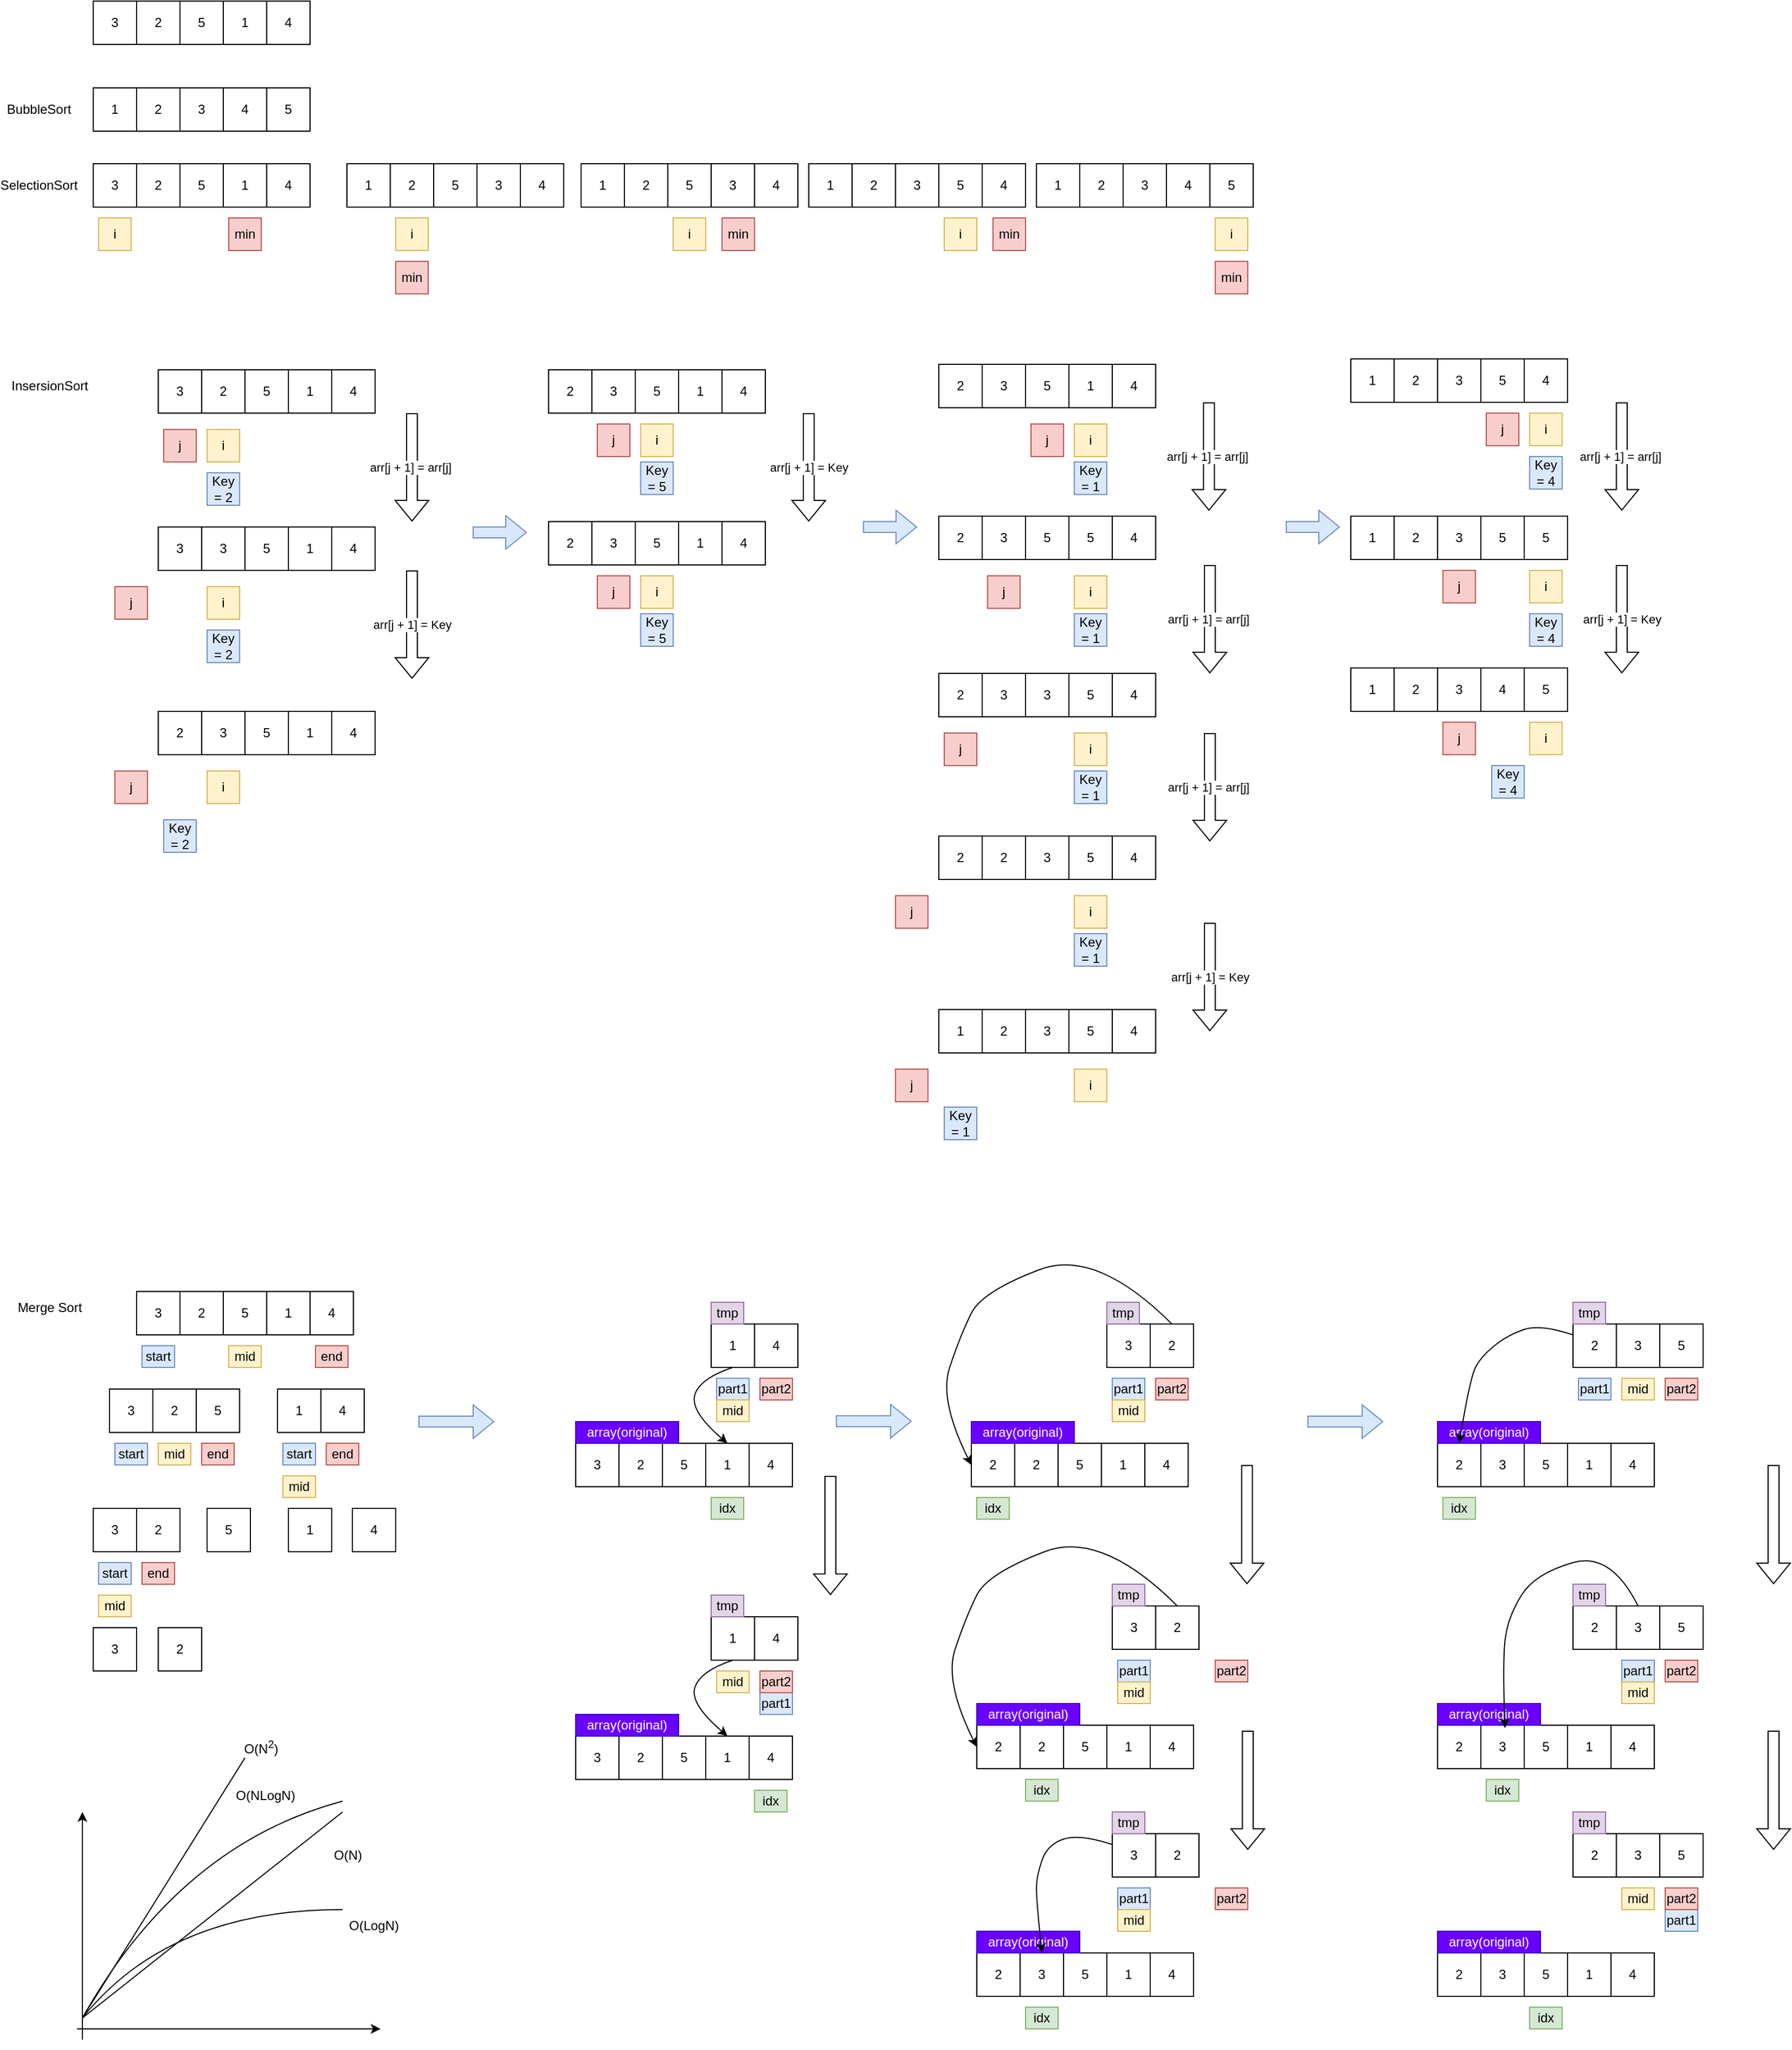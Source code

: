 <mxfile version="20.4.0" type="device"><diagram id="EBrctZD2uUJtIDSCCFgg" name="페이지-1"><mxGraphModel dx="2125" dy="724" grid="1" gridSize="10" guides="1" tooltips="1" connect="1" arrows="1" fold="1" page="1" pageScale="1" pageWidth="827" pageHeight="1169" math="0" shadow="0"><root><mxCell id="0"/><mxCell id="1" parent="0"/><mxCell id="kjvhRdhm6uaIIc9sb3EI-1" value="3" style="rounded=0;whiteSpace=wrap;html=1;" vertex="1" parent="1"><mxGeometry x="80" y="80" width="40" height="40" as="geometry"/></mxCell><mxCell id="kjvhRdhm6uaIIc9sb3EI-2" value="2" style="rounded=0;whiteSpace=wrap;html=1;" vertex="1" parent="1"><mxGeometry x="120" y="80" width="40" height="40" as="geometry"/></mxCell><mxCell id="kjvhRdhm6uaIIc9sb3EI-3" value="5" style="rounded=0;whiteSpace=wrap;html=1;" vertex="1" parent="1"><mxGeometry x="160" y="80" width="40" height="40" as="geometry"/></mxCell><mxCell id="kjvhRdhm6uaIIc9sb3EI-4" value="1" style="rounded=0;whiteSpace=wrap;html=1;" vertex="1" parent="1"><mxGeometry x="200" y="80" width="40" height="40" as="geometry"/></mxCell><mxCell id="kjvhRdhm6uaIIc9sb3EI-5" value="4" style="rounded=0;whiteSpace=wrap;html=1;" vertex="1" parent="1"><mxGeometry x="240" y="80" width="40" height="40" as="geometry"/></mxCell><mxCell id="kjvhRdhm6uaIIc9sb3EI-6" value="3" style="rounded=0;whiteSpace=wrap;html=1;" vertex="1" parent="1"><mxGeometry x="160" y="160" width="40" height="40" as="geometry"/></mxCell><mxCell id="kjvhRdhm6uaIIc9sb3EI-7" value="2" style="rounded=0;whiteSpace=wrap;html=1;" vertex="1" parent="1"><mxGeometry x="120" y="160" width="40" height="40" as="geometry"/></mxCell><mxCell id="kjvhRdhm6uaIIc9sb3EI-8" value="5" style="rounded=0;whiteSpace=wrap;html=1;" vertex="1" parent="1"><mxGeometry x="240" y="160" width="40" height="40" as="geometry"/></mxCell><mxCell id="kjvhRdhm6uaIIc9sb3EI-9" value="1" style="rounded=0;whiteSpace=wrap;html=1;" vertex="1" parent="1"><mxGeometry x="80" y="160" width="40" height="40" as="geometry"/></mxCell><mxCell id="kjvhRdhm6uaIIc9sb3EI-10" value="4" style="rounded=0;whiteSpace=wrap;html=1;" vertex="1" parent="1"><mxGeometry x="200" y="160" width="40" height="40" as="geometry"/></mxCell><mxCell id="kjvhRdhm6uaIIc9sb3EI-11" value="3" style="rounded=0;whiteSpace=wrap;html=1;" vertex="1" parent="1"><mxGeometry x="80" y="230" width="40" height="40" as="geometry"/></mxCell><mxCell id="kjvhRdhm6uaIIc9sb3EI-12" value="2" style="rounded=0;whiteSpace=wrap;html=1;" vertex="1" parent="1"><mxGeometry x="120" y="230" width="40" height="40" as="geometry"/></mxCell><mxCell id="kjvhRdhm6uaIIc9sb3EI-13" value="5" style="rounded=0;whiteSpace=wrap;html=1;" vertex="1" parent="1"><mxGeometry x="160" y="230" width="40" height="40" as="geometry"/></mxCell><mxCell id="kjvhRdhm6uaIIc9sb3EI-14" value="1" style="rounded=0;whiteSpace=wrap;html=1;" vertex="1" parent="1"><mxGeometry x="200" y="230" width="40" height="40" as="geometry"/></mxCell><mxCell id="kjvhRdhm6uaIIc9sb3EI-15" value="4" style="rounded=0;whiteSpace=wrap;html=1;" vertex="1" parent="1"><mxGeometry x="240" y="230" width="40" height="40" as="geometry"/></mxCell><mxCell id="kjvhRdhm6uaIIc9sb3EI-16" value="i" style="text;html=1;strokeColor=#d6b656;fillColor=#fff2cc;align=center;verticalAlign=middle;whiteSpace=wrap;rounded=0;" vertex="1" parent="1"><mxGeometry x="85" y="280" width="30" height="30" as="geometry"/></mxCell><mxCell id="kjvhRdhm6uaIIc9sb3EI-17" value="min" style="text;html=1;strokeColor=#b85450;fillColor=#f8cecc;align=center;verticalAlign=middle;whiteSpace=wrap;rounded=0;" vertex="1" parent="1"><mxGeometry x="205" y="280" width="30" height="30" as="geometry"/></mxCell><mxCell id="kjvhRdhm6uaIIc9sb3EI-18" value="1" style="rounded=0;whiteSpace=wrap;html=1;" vertex="1" parent="1"><mxGeometry x="314" y="230" width="40" height="40" as="geometry"/></mxCell><mxCell id="kjvhRdhm6uaIIc9sb3EI-19" value="2" style="rounded=0;whiteSpace=wrap;html=1;" vertex="1" parent="1"><mxGeometry x="354" y="230" width="40" height="40" as="geometry"/></mxCell><mxCell id="kjvhRdhm6uaIIc9sb3EI-20" value="5" style="rounded=0;whiteSpace=wrap;html=1;" vertex="1" parent="1"><mxGeometry x="394" y="230" width="40" height="40" as="geometry"/></mxCell><mxCell id="kjvhRdhm6uaIIc9sb3EI-21" value="3" style="rounded=0;whiteSpace=wrap;html=1;" vertex="1" parent="1"><mxGeometry x="434" y="230" width="40" height="40" as="geometry"/></mxCell><mxCell id="kjvhRdhm6uaIIc9sb3EI-22" value="4" style="rounded=0;whiteSpace=wrap;html=1;" vertex="1" parent="1"><mxGeometry x="474" y="230" width="40" height="40" as="geometry"/></mxCell><mxCell id="kjvhRdhm6uaIIc9sb3EI-23" value="i" style="text;html=1;strokeColor=#d6b656;fillColor=#fff2cc;align=center;verticalAlign=middle;whiteSpace=wrap;rounded=0;" vertex="1" parent="1"><mxGeometry x="359" y="280" width="30" height="30" as="geometry"/></mxCell><mxCell id="kjvhRdhm6uaIIc9sb3EI-24" value="min" style="text;html=1;strokeColor=#b85450;fillColor=#f8cecc;align=center;verticalAlign=middle;whiteSpace=wrap;rounded=0;" vertex="1" parent="1"><mxGeometry x="359" y="320" width="30" height="30" as="geometry"/></mxCell><mxCell id="kjvhRdhm6uaIIc9sb3EI-25" value="1" style="rounded=0;whiteSpace=wrap;html=1;" vertex="1" parent="1"><mxGeometry x="530" y="230" width="40" height="40" as="geometry"/></mxCell><mxCell id="kjvhRdhm6uaIIc9sb3EI-26" value="2" style="rounded=0;whiteSpace=wrap;html=1;" vertex="1" parent="1"><mxGeometry x="570" y="230" width="40" height="40" as="geometry"/></mxCell><mxCell id="kjvhRdhm6uaIIc9sb3EI-27" value="5" style="rounded=0;whiteSpace=wrap;html=1;" vertex="1" parent="1"><mxGeometry x="610" y="230" width="40" height="40" as="geometry"/></mxCell><mxCell id="kjvhRdhm6uaIIc9sb3EI-28" value="3" style="rounded=0;whiteSpace=wrap;html=1;" vertex="1" parent="1"><mxGeometry x="650" y="230" width="40" height="40" as="geometry"/></mxCell><mxCell id="kjvhRdhm6uaIIc9sb3EI-29" value="4" style="rounded=0;whiteSpace=wrap;html=1;" vertex="1" parent="1"><mxGeometry x="690" y="230" width="40" height="40" as="geometry"/></mxCell><mxCell id="kjvhRdhm6uaIIc9sb3EI-30" value="i" style="text;html=1;strokeColor=#d6b656;fillColor=#fff2cc;align=center;verticalAlign=middle;whiteSpace=wrap;rounded=0;" vertex="1" parent="1"><mxGeometry x="615" y="280" width="30" height="30" as="geometry"/></mxCell><mxCell id="kjvhRdhm6uaIIc9sb3EI-31" value="min" style="text;html=1;strokeColor=#b85450;fillColor=#f8cecc;align=center;verticalAlign=middle;whiteSpace=wrap;rounded=0;" vertex="1" parent="1"><mxGeometry x="660" y="280" width="30" height="30" as="geometry"/></mxCell><mxCell id="kjvhRdhm6uaIIc9sb3EI-39" value="1" style="rounded=0;whiteSpace=wrap;html=1;" vertex="1" parent="1"><mxGeometry x="740" y="230" width="40" height="40" as="geometry"/></mxCell><mxCell id="kjvhRdhm6uaIIc9sb3EI-40" value="2" style="rounded=0;whiteSpace=wrap;html=1;" vertex="1" parent="1"><mxGeometry x="780" y="230" width="40" height="40" as="geometry"/></mxCell><mxCell id="kjvhRdhm6uaIIc9sb3EI-41" value="3" style="rounded=0;whiteSpace=wrap;html=1;" vertex="1" parent="1"><mxGeometry x="820" y="230" width="40" height="40" as="geometry"/></mxCell><mxCell id="kjvhRdhm6uaIIc9sb3EI-42" value="5" style="rounded=0;whiteSpace=wrap;html=1;" vertex="1" parent="1"><mxGeometry x="860" y="230" width="40" height="40" as="geometry"/></mxCell><mxCell id="kjvhRdhm6uaIIc9sb3EI-43" value="4" style="rounded=0;whiteSpace=wrap;html=1;" vertex="1" parent="1"><mxGeometry x="900" y="230" width="40" height="40" as="geometry"/></mxCell><mxCell id="kjvhRdhm6uaIIc9sb3EI-44" value="i" style="text;html=1;strokeColor=#d6b656;fillColor=#fff2cc;align=center;verticalAlign=middle;whiteSpace=wrap;rounded=0;" vertex="1" parent="1"><mxGeometry x="865" y="280" width="30" height="30" as="geometry"/></mxCell><mxCell id="kjvhRdhm6uaIIc9sb3EI-45" value="min" style="text;html=1;strokeColor=#b85450;fillColor=#f8cecc;align=center;verticalAlign=middle;whiteSpace=wrap;rounded=0;" vertex="1" parent="1"><mxGeometry x="910" y="280" width="30" height="30" as="geometry"/></mxCell><mxCell id="kjvhRdhm6uaIIc9sb3EI-46" value="1" style="rounded=0;whiteSpace=wrap;html=1;" vertex="1" parent="1"><mxGeometry x="950" y="230" width="40" height="40" as="geometry"/></mxCell><mxCell id="kjvhRdhm6uaIIc9sb3EI-47" value="2" style="rounded=0;whiteSpace=wrap;html=1;" vertex="1" parent="1"><mxGeometry x="990" y="230" width="40" height="40" as="geometry"/></mxCell><mxCell id="kjvhRdhm6uaIIc9sb3EI-48" value="3" style="rounded=0;whiteSpace=wrap;html=1;" vertex="1" parent="1"><mxGeometry x="1030" y="230" width="40" height="40" as="geometry"/></mxCell><mxCell id="kjvhRdhm6uaIIc9sb3EI-49" value="4" style="rounded=0;whiteSpace=wrap;html=1;" vertex="1" parent="1"><mxGeometry x="1070" y="230" width="40" height="40" as="geometry"/></mxCell><mxCell id="kjvhRdhm6uaIIc9sb3EI-50" value="5" style="rounded=0;whiteSpace=wrap;html=1;" vertex="1" parent="1"><mxGeometry x="1110" y="230" width="40" height="40" as="geometry"/></mxCell><mxCell id="kjvhRdhm6uaIIc9sb3EI-51" value="i" style="text;html=1;strokeColor=#d6b656;fillColor=#fff2cc;align=center;verticalAlign=middle;whiteSpace=wrap;rounded=0;" vertex="1" parent="1"><mxGeometry x="1115" y="280" width="30" height="30" as="geometry"/></mxCell><mxCell id="kjvhRdhm6uaIIc9sb3EI-52" value="min" style="text;html=1;strokeColor=#b85450;fillColor=#f8cecc;align=center;verticalAlign=middle;whiteSpace=wrap;rounded=0;" vertex="1" parent="1"><mxGeometry x="1115" y="320" width="30" height="30" as="geometry"/></mxCell><mxCell id="kjvhRdhm6uaIIc9sb3EI-53" value="BubbleSort" style="text;html=1;strokeColor=none;fillColor=none;align=center;verticalAlign=middle;whiteSpace=wrap;rounded=0;" vertex="1" parent="1"><mxGeometry y="165" width="60" height="30" as="geometry"/></mxCell><mxCell id="kjvhRdhm6uaIIc9sb3EI-54" value="SelectionSort" style="text;html=1;strokeColor=none;fillColor=none;align=center;verticalAlign=middle;whiteSpace=wrap;rounded=0;" vertex="1" parent="1"><mxGeometry y="235" width="60" height="30" as="geometry"/></mxCell><mxCell id="kjvhRdhm6uaIIc9sb3EI-55" value="InsersionSort" style="text;html=1;strokeColor=none;fillColor=none;align=center;verticalAlign=middle;whiteSpace=wrap;rounded=0;" vertex="1" parent="1"><mxGeometry x="10" y="420" width="60" height="30" as="geometry"/></mxCell><mxCell id="kjvhRdhm6uaIIc9sb3EI-56" value="3" style="rounded=0;whiteSpace=wrap;html=1;" vertex="1" parent="1"><mxGeometry x="140" y="420" width="40" height="40" as="geometry"/></mxCell><mxCell id="kjvhRdhm6uaIIc9sb3EI-57" value="2" style="rounded=0;whiteSpace=wrap;html=1;" vertex="1" parent="1"><mxGeometry x="180" y="420" width="40" height="40" as="geometry"/></mxCell><mxCell id="kjvhRdhm6uaIIc9sb3EI-58" value="5" style="rounded=0;whiteSpace=wrap;html=1;" vertex="1" parent="1"><mxGeometry x="220" y="420" width="40" height="40" as="geometry"/></mxCell><mxCell id="kjvhRdhm6uaIIc9sb3EI-59" value="1" style="rounded=0;whiteSpace=wrap;html=1;" vertex="1" parent="1"><mxGeometry x="260" y="420" width="40" height="40" as="geometry"/></mxCell><mxCell id="kjvhRdhm6uaIIc9sb3EI-60" value="4" style="rounded=0;whiteSpace=wrap;html=1;" vertex="1" parent="1"><mxGeometry x="300" y="420" width="40" height="40" as="geometry"/></mxCell><mxCell id="kjvhRdhm6uaIIc9sb3EI-61" value="i" style="text;html=1;strokeColor=#d6b656;fillColor=#fff2cc;align=center;verticalAlign=middle;whiteSpace=wrap;rounded=0;" vertex="1" parent="1"><mxGeometry x="185" y="475" width="30" height="30" as="geometry"/></mxCell><mxCell id="kjvhRdhm6uaIIc9sb3EI-62" value="Key = 2" style="text;html=1;strokeColor=#6c8ebf;fillColor=#dae8fc;align=center;verticalAlign=middle;whiteSpace=wrap;rounded=0;" vertex="1" parent="1"><mxGeometry x="185" y="515" width="30" height="30" as="geometry"/></mxCell><mxCell id="kjvhRdhm6uaIIc9sb3EI-64" value="j" style="text;html=1;strokeColor=#b85450;fillColor=#f8cecc;align=center;verticalAlign=middle;whiteSpace=wrap;rounded=0;" vertex="1" parent="1"><mxGeometry x="145" y="475" width="30" height="30" as="geometry"/></mxCell><mxCell id="kjvhRdhm6uaIIc9sb3EI-65" value="3" style="rounded=0;whiteSpace=wrap;html=1;" vertex="1" parent="1"><mxGeometry x="140" y="565" width="40" height="40" as="geometry"/></mxCell><mxCell id="kjvhRdhm6uaIIc9sb3EI-66" value="3" style="rounded=0;whiteSpace=wrap;html=1;" vertex="1" parent="1"><mxGeometry x="180" y="565" width="40" height="40" as="geometry"/></mxCell><mxCell id="kjvhRdhm6uaIIc9sb3EI-67" value="5" style="rounded=0;whiteSpace=wrap;html=1;" vertex="1" parent="1"><mxGeometry x="220" y="565" width="40" height="40" as="geometry"/></mxCell><mxCell id="kjvhRdhm6uaIIc9sb3EI-68" value="1" style="rounded=0;whiteSpace=wrap;html=1;" vertex="1" parent="1"><mxGeometry x="260" y="565" width="40" height="40" as="geometry"/></mxCell><mxCell id="kjvhRdhm6uaIIc9sb3EI-69" value="4" style="rounded=0;whiteSpace=wrap;html=1;" vertex="1" parent="1"><mxGeometry x="300" y="565" width="40" height="40" as="geometry"/></mxCell><mxCell id="kjvhRdhm6uaIIc9sb3EI-70" value="i" style="text;html=1;strokeColor=#d6b656;fillColor=#fff2cc;align=center;verticalAlign=middle;whiteSpace=wrap;rounded=0;" vertex="1" parent="1"><mxGeometry x="185" y="620" width="30" height="30" as="geometry"/></mxCell><mxCell id="kjvhRdhm6uaIIc9sb3EI-71" value="Key = 2" style="text;html=1;strokeColor=#6c8ebf;fillColor=#dae8fc;align=center;verticalAlign=middle;whiteSpace=wrap;rounded=0;" vertex="1" parent="1"><mxGeometry x="185" y="660" width="30" height="30" as="geometry"/></mxCell><mxCell id="kjvhRdhm6uaIIc9sb3EI-72" value="j" style="text;html=1;strokeColor=#b85450;fillColor=#f8cecc;align=center;verticalAlign=middle;whiteSpace=wrap;rounded=0;" vertex="1" parent="1"><mxGeometry x="100" y="620" width="30" height="30" as="geometry"/></mxCell><mxCell id="kjvhRdhm6uaIIc9sb3EI-74" value="arr[j + 1] = arr[j]&amp;nbsp;" style="shape=flexArrow;endArrow=classic;html=1;rounded=0;" edge="1" parent="1"><mxGeometry width="50" height="50" relative="1" as="geometry"><mxPoint x="374" y="460" as="sourcePoint"/><mxPoint x="374" y="560" as="targetPoint"/></mxGeometry></mxCell><mxCell id="kjvhRdhm6uaIIc9sb3EI-75" value="arr[j + 1] = Key" style="shape=flexArrow;endArrow=classic;html=1;rounded=0;" edge="1" parent="1"><mxGeometry width="50" height="50" relative="1" as="geometry"><mxPoint x="374" y="605" as="sourcePoint"/><mxPoint x="374" y="705" as="targetPoint"/></mxGeometry></mxCell><mxCell id="kjvhRdhm6uaIIc9sb3EI-76" value="2" style="rounded=0;whiteSpace=wrap;html=1;" vertex="1" parent="1"><mxGeometry x="140" y="735" width="40" height="40" as="geometry"/></mxCell><mxCell id="kjvhRdhm6uaIIc9sb3EI-77" value="3" style="rounded=0;whiteSpace=wrap;html=1;" vertex="1" parent="1"><mxGeometry x="180" y="735" width="40" height="40" as="geometry"/></mxCell><mxCell id="kjvhRdhm6uaIIc9sb3EI-78" value="5" style="rounded=0;whiteSpace=wrap;html=1;" vertex="1" parent="1"><mxGeometry x="220" y="735" width="40" height="40" as="geometry"/></mxCell><mxCell id="kjvhRdhm6uaIIc9sb3EI-79" value="1" style="rounded=0;whiteSpace=wrap;html=1;" vertex="1" parent="1"><mxGeometry x="260" y="735" width="40" height="40" as="geometry"/></mxCell><mxCell id="kjvhRdhm6uaIIc9sb3EI-80" value="4" style="rounded=0;whiteSpace=wrap;html=1;" vertex="1" parent="1"><mxGeometry x="300" y="735" width="40" height="40" as="geometry"/></mxCell><mxCell id="kjvhRdhm6uaIIc9sb3EI-81" value="i" style="text;html=1;strokeColor=#d6b656;fillColor=#fff2cc;align=center;verticalAlign=middle;whiteSpace=wrap;rounded=0;" vertex="1" parent="1"><mxGeometry x="185" y="790" width="30" height="30" as="geometry"/></mxCell><mxCell id="kjvhRdhm6uaIIc9sb3EI-82" value="Key = 2" style="text;html=1;strokeColor=#6c8ebf;fillColor=#dae8fc;align=center;verticalAlign=middle;whiteSpace=wrap;rounded=0;" vertex="1" parent="1"><mxGeometry x="145" y="835" width="30" height="30" as="geometry"/></mxCell><mxCell id="kjvhRdhm6uaIIc9sb3EI-83" value="j" style="text;html=1;strokeColor=#b85450;fillColor=#f8cecc;align=center;verticalAlign=middle;whiteSpace=wrap;rounded=0;" vertex="1" parent="1"><mxGeometry x="100" y="790" width="30" height="30" as="geometry"/></mxCell><mxCell id="kjvhRdhm6uaIIc9sb3EI-93" value="" style="shape=flexArrow;endArrow=classic;html=1;rounded=0;fillColor=#dae8fc;strokeColor=#6c8ebf;" edge="1" parent="1"><mxGeometry width="50" height="50" relative="1" as="geometry"><mxPoint x="430" y="570" as="sourcePoint"/><mxPoint x="480" y="570" as="targetPoint"/></mxGeometry></mxCell><mxCell id="kjvhRdhm6uaIIc9sb3EI-94" value="2" style="rounded=0;whiteSpace=wrap;html=1;" vertex="1" parent="1"><mxGeometry x="500" y="420" width="40" height="40" as="geometry"/></mxCell><mxCell id="kjvhRdhm6uaIIc9sb3EI-95" value="3" style="rounded=0;whiteSpace=wrap;html=1;" vertex="1" parent="1"><mxGeometry x="540" y="420" width="40" height="40" as="geometry"/></mxCell><mxCell id="kjvhRdhm6uaIIc9sb3EI-96" value="5" style="rounded=0;whiteSpace=wrap;html=1;" vertex="1" parent="1"><mxGeometry x="580" y="420" width="40" height="40" as="geometry"/></mxCell><mxCell id="kjvhRdhm6uaIIc9sb3EI-97" value="1" style="rounded=0;whiteSpace=wrap;html=1;" vertex="1" parent="1"><mxGeometry x="620" y="420" width="40" height="40" as="geometry"/></mxCell><mxCell id="kjvhRdhm6uaIIc9sb3EI-98" value="4" style="rounded=0;whiteSpace=wrap;html=1;" vertex="1" parent="1"><mxGeometry x="660" y="420" width="40" height="40" as="geometry"/></mxCell><mxCell id="kjvhRdhm6uaIIc9sb3EI-99" value="i" style="text;html=1;strokeColor=#d6b656;fillColor=#fff2cc;align=center;verticalAlign=middle;whiteSpace=wrap;rounded=0;" vertex="1" parent="1"><mxGeometry x="585" y="470" width="30" height="30" as="geometry"/></mxCell><mxCell id="kjvhRdhm6uaIIc9sb3EI-100" value="Key = 5" style="text;html=1;strokeColor=#6c8ebf;fillColor=#dae8fc;align=center;verticalAlign=middle;whiteSpace=wrap;rounded=0;" vertex="1" parent="1"><mxGeometry x="585" y="505" width="30" height="30" as="geometry"/></mxCell><mxCell id="kjvhRdhm6uaIIc9sb3EI-101" value="j" style="text;html=1;strokeColor=#b85450;fillColor=#f8cecc;align=center;verticalAlign=middle;whiteSpace=wrap;rounded=0;" vertex="1" parent="1"><mxGeometry x="545" y="470" width="30" height="30" as="geometry"/></mxCell><mxCell id="kjvhRdhm6uaIIc9sb3EI-102" value="arr[j + 1] = Key" style="shape=flexArrow;endArrow=classic;html=1;rounded=0;" edge="1" parent="1"><mxGeometry width="50" height="50" relative="1" as="geometry"><mxPoint x="740" y="460" as="sourcePoint"/><mxPoint x="740" y="560" as="targetPoint"/></mxGeometry></mxCell><mxCell id="kjvhRdhm6uaIIc9sb3EI-103" value="2" style="rounded=0;whiteSpace=wrap;html=1;" vertex="1" parent="1"><mxGeometry x="500" y="560" width="40" height="40" as="geometry"/></mxCell><mxCell id="kjvhRdhm6uaIIc9sb3EI-104" value="3" style="rounded=0;whiteSpace=wrap;html=1;" vertex="1" parent="1"><mxGeometry x="540" y="560" width="40" height="40" as="geometry"/></mxCell><mxCell id="kjvhRdhm6uaIIc9sb3EI-105" value="5" style="rounded=0;whiteSpace=wrap;html=1;" vertex="1" parent="1"><mxGeometry x="580" y="560" width="40" height="40" as="geometry"/></mxCell><mxCell id="kjvhRdhm6uaIIc9sb3EI-106" value="1" style="rounded=0;whiteSpace=wrap;html=1;" vertex="1" parent="1"><mxGeometry x="620" y="560" width="40" height="40" as="geometry"/></mxCell><mxCell id="kjvhRdhm6uaIIc9sb3EI-107" value="4" style="rounded=0;whiteSpace=wrap;html=1;" vertex="1" parent="1"><mxGeometry x="660" y="560" width="40" height="40" as="geometry"/></mxCell><mxCell id="kjvhRdhm6uaIIc9sb3EI-108" value="i" style="text;html=1;strokeColor=#d6b656;fillColor=#fff2cc;align=center;verticalAlign=middle;whiteSpace=wrap;rounded=0;" vertex="1" parent="1"><mxGeometry x="585" y="610" width="30" height="30" as="geometry"/></mxCell><mxCell id="kjvhRdhm6uaIIc9sb3EI-109" value="Key = 5" style="text;html=1;strokeColor=#6c8ebf;fillColor=#dae8fc;align=center;verticalAlign=middle;whiteSpace=wrap;rounded=0;" vertex="1" parent="1"><mxGeometry x="585" y="645" width="30" height="30" as="geometry"/></mxCell><mxCell id="kjvhRdhm6uaIIc9sb3EI-110" value="j" style="text;html=1;strokeColor=#b85450;fillColor=#f8cecc;align=center;verticalAlign=middle;whiteSpace=wrap;rounded=0;" vertex="1" parent="1"><mxGeometry x="545" y="610" width="30" height="30" as="geometry"/></mxCell><mxCell id="kjvhRdhm6uaIIc9sb3EI-111" value="" style="shape=flexArrow;endArrow=classic;html=1;rounded=0;fillColor=#dae8fc;strokeColor=#6c8ebf;" edge="1" parent="1"><mxGeometry width="50" height="50" relative="1" as="geometry"><mxPoint x="790" y="565" as="sourcePoint"/><mxPoint x="840" y="565" as="targetPoint"/></mxGeometry></mxCell><mxCell id="kjvhRdhm6uaIIc9sb3EI-112" value="2" style="rounded=0;whiteSpace=wrap;html=1;" vertex="1" parent="1"><mxGeometry x="860" y="415" width="40" height="40" as="geometry"/></mxCell><mxCell id="kjvhRdhm6uaIIc9sb3EI-113" value="3" style="rounded=0;whiteSpace=wrap;html=1;" vertex="1" parent="1"><mxGeometry x="900" y="415" width="40" height="40" as="geometry"/></mxCell><mxCell id="kjvhRdhm6uaIIc9sb3EI-114" value="5" style="rounded=0;whiteSpace=wrap;html=1;" vertex="1" parent="1"><mxGeometry x="940" y="415" width="40" height="40" as="geometry"/></mxCell><mxCell id="kjvhRdhm6uaIIc9sb3EI-115" value="1" style="rounded=0;whiteSpace=wrap;html=1;" vertex="1" parent="1"><mxGeometry x="980" y="415" width="40" height="40" as="geometry"/></mxCell><mxCell id="kjvhRdhm6uaIIc9sb3EI-116" value="4" style="rounded=0;whiteSpace=wrap;html=1;" vertex="1" parent="1"><mxGeometry x="1020" y="415" width="40" height="40" as="geometry"/></mxCell><mxCell id="kjvhRdhm6uaIIc9sb3EI-117" value="i" style="text;html=1;strokeColor=#d6b656;fillColor=#fff2cc;align=center;verticalAlign=middle;whiteSpace=wrap;rounded=0;" vertex="1" parent="1"><mxGeometry x="985" y="470" width="30" height="30" as="geometry"/></mxCell><mxCell id="kjvhRdhm6uaIIc9sb3EI-118" value="j" style="text;html=1;strokeColor=#b85450;fillColor=#f8cecc;align=center;verticalAlign=middle;whiteSpace=wrap;rounded=0;" vertex="1" parent="1"><mxGeometry x="945" y="470" width="30" height="30" as="geometry"/></mxCell><mxCell id="kjvhRdhm6uaIIc9sb3EI-119" value="Key = 1" style="text;html=1;strokeColor=#6c8ebf;fillColor=#dae8fc;align=center;verticalAlign=middle;whiteSpace=wrap;rounded=0;" vertex="1" parent="1"><mxGeometry x="985" y="505" width="30" height="30" as="geometry"/></mxCell><mxCell id="kjvhRdhm6uaIIc9sb3EI-120" value="arr[j + 1] = arr[j]&amp;nbsp;" style="shape=flexArrow;endArrow=classic;html=1;rounded=0;" edge="1" parent="1"><mxGeometry width="50" height="50" relative="1" as="geometry"><mxPoint x="1109.17" y="450" as="sourcePoint"/><mxPoint x="1109.17" y="550" as="targetPoint"/></mxGeometry></mxCell><mxCell id="kjvhRdhm6uaIIc9sb3EI-121" value="2" style="rounded=0;whiteSpace=wrap;html=1;" vertex="1" parent="1"><mxGeometry x="860" y="555" width="40" height="40" as="geometry"/></mxCell><mxCell id="kjvhRdhm6uaIIc9sb3EI-122" value="3" style="rounded=0;whiteSpace=wrap;html=1;" vertex="1" parent="1"><mxGeometry x="900" y="555" width="40" height="40" as="geometry"/></mxCell><mxCell id="kjvhRdhm6uaIIc9sb3EI-123" value="5" style="rounded=0;whiteSpace=wrap;html=1;" vertex="1" parent="1"><mxGeometry x="940" y="555" width="40" height="40" as="geometry"/></mxCell><mxCell id="kjvhRdhm6uaIIc9sb3EI-124" value="5" style="rounded=0;whiteSpace=wrap;html=1;" vertex="1" parent="1"><mxGeometry x="980" y="555" width="40" height="40" as="geometry"/></mxCell><mxCell id="kjvhRdhm6uaIIc9sb3EI-125" value="4" style="rounded=0;whiteSpace=wrap;html=1;" vertex="1" parent="1"><mxGeometry x="1020" y="555" width="40" height="40" as="geometry"/></mxCell><mxCell id="kjvhRdhm6uaIIc9sb3EI-126" value="i" style="text;html=1;strokeColor=#d6b656;fillColor=#fff2cc;align=center;verticalAlign=middle;whiteSpace=wrap;rounded=0;" vertex="1" parent="1"><mxGeometry x="985" y="610" width="30" height="30" as="geometry"/></mxCell><mxCell id="kjvhRdhm6uaIIc9sb3EI-127" value="j" style="text;html=1;strokeColor=#b85450;fillColor=#f8cecc;align=center;verticalAlign=middle;whiteSpace=wrap;rounded=0;" vertex="1" parent="1"><mxGeometry x="905" y="610" width="30" height="30" as="geometry"/></mxCell><mxCell id="kjvhRdhm6uaIIc9sb3EI-128" value="Key = 1" style="text;html=1;strokeColor=#6c8ebf;fillColor=#dae8fc;align=center;verticalAlign=middle;whiteSpace=wrap;rounded=0;" vertex="1" parent="1"><mxGeometry x="985" y="645" width="30" height="30" as="geometry"/></mxCell><mxCell id="kjvhRdhm6uaIIc9sb3EI-129" value="arr[j + 1] = arr[j]&amp;nbsp;" style="shape=flexArrow;endArrow=classic;html=1;rounded=0;" edge="1" parent="1"><mxGeometry width="50" height="50" relative="1" as="geometry"><mxPoint x="1110" y="600" as="sourcePoint"/><mxPoint x="1110" y="700" as="targetPoint"/></mxGeometry></mxCell><mxCell id="kjvhRdhm6uaIIc9sb3EI-130" value="2" style="rounded=0;whiteSpace=wrap;html=1;" vertex="1" parent="1"><mxGeometry x="860" y="700" width="40" height="40" as="geometry"/></mxCell><mxCell id="kjvhRdhm6uaIIc9sb3EI-131" value="3" style="rounded=0;whiteSpace=wrap;html=1;" vertex="1" parent="1"><mxGeometry x="900" y="700" width="40" height="40" as="geometry"/></mxCell><mxCell id="kjvhRdhm6uaIIc9sb3EI-132" value="3" style="rounded=0;whiteSpace=wrap;html=1;" vertex="1" parent="1"><mxGeometry x="940" y="700" width="40" height="40" as="geometry"/></mxCell><mxCell id="kjvhRdhm6uaIIc9sb3EI-133" value="5" style="rounded=0;whiteSpace=wrap;html=1;" vertex="1" parent="1"><mxGeometry x="980" y="700" width="40" height="40" as="geometry"/></mxCell><mxCell id="kjvhRdhm6uaIIc9sb3EI-134" value="4" style="rounded=0;whiteSpace=wrap;html=1;" vertex="1" parent="1"><mxGeometry x="1020" y="700" width="40" height="40" as="geometry"/></mxCell><mxCell id="kjvhRdhm6uaIIc9sb3EI-135" value="i" style="text;html=1;strokeColor=#d6b656;fillColor=#fff2cc;align=center;verticalAlign=middle;whiteSpace=wrap;rounded=0;" vertex="1" parent="1"><mxGeometry x="985" y="755" width="30" height="30" as="geometry"/></mxCell><mxCell id="kjvhRdhm6uaIIc9sb3EI-136" value="j" style="text;html=1;strokeColor=#b85450;fillColor=#f8cecc;align=center;verticalAlign=middle;whiteSpace=wrap;rounded=0;" vertex="1" parent="1"><mxGeometry x="865" y="755" width="30" height="30" as="geometry"/></mxCell><mxCell id="kjvhRdhm6uaIIc9sb3EI-137" value="Key = 1" style="text;html=1;strokeColor=#6c8ebf;fillColor=#dae8fc;align=center;verticalAlign=middle;whiteSpace=wrap;rounded=0;" vertex="1" parent="1"><mxGeometry x="985" y="790" width="30" height="30" as="geometry"/></mxCell><mxCell id="kjvhRdhm6uaIIc9sb3EI-138" value="arr[j + 1] = arr[j]&amp;nbsp;" style="shape=flexArrow;endArrow=classic;html=1;rounded=0;" edge="1" parent="1"><mxGeometry width="50" height="50" relative="1" as="geometry"><mxPoint x="1110" y="755" as="sourcePoint"/><mxPoint x="1110" y="855" as="targetPoint"/></mxGeometry></mxCell><mxCell id="kjvhRdhm6uaIIc9sb3EI-139" value="2" style="rounded=0;whiteSpace=wrap;html=1;" vertex="1" parent="1"><mxGeometry x="860" y="850" width="40" height="40" as="geometry"/></mxCell><mxCell id="kjvhRdhm6uaIIc9sb3EI-140" value="2" style="rounded=0;whiteSpace=wrap;html=1;" vertex="1" parent="1"><mxGeometry x="900" y="850" width="40" height="40" as="geometry"/></mxCell><mxCell id="kjvhRdhm6uaIIc9sb3EI-141" value="3" style="rounded=0;whiteSpace=wrap;html=1;" vertex="1" parent="1"><mxGeometry x="940" y="850" width="40" height="40" as="geometry"/></mxCell><mxCell id="kjvhRdhm6uaIIc9sb3EI-142" value="5" style="rounded=0;whiteSpace=wrap;html=1;" vertex="1" parent="1"><mxGeometry x="980" y="850" width="40" height="40" as="geometry"/></mxCell><mxCell id="kjvhRdhm6uaIIc9sb3EI-143" value="4" style="rounded=0;whiteSpace=wrap;html=1;" vertex="1" parent="1"><mxGeometry x="1020" y="850" width="40" height="40" as="geometry"/></mxCell><mxCell id="kjvhRdhm6uaIIc9sb3EI-144" value="i" style="text;html=1;strokeColor=#d6b656;fillColor=#fff2cc;align=center;verticalAlign=middle;whiteSpace=wrap;rounded=0;" vertex="1" parent="1"><mxGeometry x="985" y="905" width="30" height="30" as="geometry"/></mxCell><mxCell id="kjvhRdhm6uaIIc9sb3EI-145" value="j" style="text;html=1;strokeColor=#b85450;fillColor=#f8cecc;align=center;verticalAlign=middle;whiteSpace=wrap;rounded=0;" vertex="1" parent="1"><mxGeometry x="820" y="905" width="30" height="30" as="geometry"/></mxCell><mxCell id="kjvhRdhm6uaIIc9sb3EI-146" value="Key = 1" style="text;html=1;strokeColor=#6c8ebf;fillColor=#dae8fc;align=center;verticalAlign=middle;whiteSpace=wrap;rounded=0;" vertex="1" parent="1"><mxGeometry x="985" y="940" width="30" height="30" as="geometry"/></mxCell><mxCell id="kjvhRdhm6uaIIc9sb3EI-148" value="arr[j + 1] = Key" style="shape=flexArrow;endArrow=classic;html=1;rounded=0;" edge="1" parent="1"><mxGeometry width="50" height="50" relative="1" as="geometry"><mxPoint x="1110" y="930" as="sourcePoint"/><mxPoint x="1110" y="1030" as="targetPoint"/></mxGeometry></mxCell><mxCell id="kjvhRdhm6uaIIc9sb3EI-149" value="1" style="rounded=0;whiteSpace=wrap;html=1;" vertex="1" parent="1"><mxGeometry x="860" y="1010" width="40" height="40" as="geometry"/></mxCell><mxCell id="kjvhRdhm6uaIIc9sb3EI-150" value="2" style="rounded=0;whiteSpace=wrap;html=1;" vertex="1" parent="1"><mxGeometry x="900" y="1010" width="40" height="40" as="geometry"/></mxCell><mxCell id="kjvhRdhm6uaIIc9sb3EI-151" value="3" style="rounded=0;whiteSpace=wrap;html=1;" vertex="1" parent="1"><mxGeometry x="940" y="1010" width="40" height="40" as="geometry"/></mxCell><mxCell id="kjvhRdhm6uaIIc9sb3EI-152" value="5" style="rounded=0;whiteSpace=wrap;html=1;" vertex="1" parent="1"><mxGeometry x="980" y="1010" width="40" height="40" as="geometry"/></mxCell><mxCell id="kjvhRdhm6uaIIc9sb3EI-153" value="4" style="rounded=0;whiteSpace=wrap;html=1;" vertex="1" parent="1"><mxGeometry x="1020" y="1010" width="40" height="40" as="geometry"/></mxCell><mxCell id="kjvhRdhm6uaIIc9sb3EI-154" value="i" style="text;html=1;strokeColor=#d6b656;fillColor=#fff2cc;align=center;verticalAlign=middle;whiteSpace=wrap;rounded=0;" vertex="1" parent="1"><mxGeometry x="985" y="1065" width="30" height="30" as="geometry"/></mxCell><mxCell id="kjvhRdhm6uaIIc9sb3EI-155" value="j" style="text;html=1;strokeColor=#b85450;fillColor=#f8cecc;align=center;verticalAlign=middle;whiteSpace=wrap;rounded=0;" vertex="1" parent="1"><mxGeometry x="820" y="1065" width="30" height="30" as="geometry"/></mxCell><mxCell id="kjvhRdhm6uaIIc9sb3EI-156" value="Key = 1" style="text;html=1;strokeColor=#6c8ebf;fillColor=#dae8fc;align=center;verticalAlign=middle;whiteSpace=wrap;rounded=0;" vertex="1" parent="1"><mxGeometry x="865" y="1100" width="30" height="30" as="geometry"/></mxCell><mxCell id="kjvhRdhm6uaIIc9sb3EI-157" value="" style="shape=flexArrow;endArrow=classic;html=1;rounded=0;fillColor=#dae8fc;strokeColor=#6c8ebf;" edge="1" parent="1"><mxGeometry width="50" height="50" relative="1" as="geometry"><mxPoint x="1180" y="565" as="sourcePoint"/><mxPoint x="1230" y="565" as="targetPoint"/></mxGeometry></mxCell><mxCell id="kjvhRdhm6uaIIc9sb3EI-158" value="1" style="rounded=0;whiteSpace=wrap;html=1;" vertex="1" parent="1"><mxGeometry x="1240" y="410" width="40" height="40" as="geometry"/></mxCell><mxCell id="kjvhRdhm6uaIIc9sb3EI-159" value="2" style="rounded=0;whiteSpace=wrap;html=1;" vertex="1" parent="1"><mxGeometry x="1280" y="410" width="40" height="40" as="geometry"/></mxCell><mxCell id="kjvhRdhm6uaIIc9sb3EI-160" value="3" style="rounded=0;whiteSpace=wrap;html=1;" vertex="1" parent="1"><mxGeometry x="1320" y="410" width="40" height="40" as="geometry"/></mxCell><mxCell id="kjvhRdhm6uaIIc9sb3EI-161" value="5" style="rounded=0;whiteSpace=wrap;html=1;" vertex="1" parent="1"><mxGeometry x="1360" y="410" width="40" height="40" as="geometry"/></mxCell><mxCell id="kjvhRdhm6uaIIc9sb3EI-162" value="4" style="rounded=0;whiteSpace=wrap;html=1;" vertex="1" parent="1"><mxGeometry x="1400" y="410" width="40" height="40" as="geometry"/></mxCell><mxCell id="kjvhRdhm6uaIIc9sb3EI-163" value="i" style="text;html=1;strokeColor=#d6b656;fillColor=#fff2cc;align=center;verticalAlign=middle;whiteSpace=wrap;rounded=0;" vertex="1" parent="1"><mxGeometry x="1405" y="460" width="30" height="30" as="geometry"/></mxCell><mxCell id="kjvhRdhm6uaIIc9sb3EI-165" value="Key = 4" style="text;html=1;strokeColor=#6c8ebf;fillColor=#dae8fc;align=center;verticalAlign=middle;whiteSpace=wrap;rounded=0;" vertex="1" parent="1"><mxGeometry x="1405" y="500" width="30" height="30" as="geometry"/></mxCell><mxCell id="kjvhRdhm6uaIIc9sb3EI-166" value="j" style="text;html=1;strokeColor=#b85450;fillColor=#f8cecc;align=center;verticalAlign=middle;whiteSpace=wrap;rounded=0;" vertex="1" parent="1"><mxGeometry x="1365" y="460" width="30" height="30" as="geometry"/></mxCell><mxCell id="kjvhRdhm6uaIIc9sb3EI-167" value="arr[j + 1] = arr[j]&amp;nbsp;" style="shape=flexArrow;endArrow=classic;html=1;rounded=0;" edge="1" parent="1"><mxGeometry width="50" height="50" relative="1" as="geometry"><mxPoint x="1490" y="450" as="sourcePoint"/><mxPoint x="1490" y="550" as="targetPoint"/></mxGeometry></mxCell><mxCell id="kjvhRdhm6uaIIc9sb3EI-168" value="1" style="rounded=0;whiteSpace=wrap;html=1;" vertex="1" parent="1"><mxGeometry x="1240" y="555" width="40" height="40" as="geometry"/></mxCell><mxCell id="kjvhRdhm6uaIIc9sb3EI-169" value="2" style="rounded=0;whiteSpace=wrap;html=1;" vertex="1" parent="1"><mxGeometry x="1280" y="555" width="40" height="40" as="geometry"/></mxCell><mxCell id="kjvhRdhm6uaIIc9sb3EI-170" value="3" style="rounded=0;whiteSpace=wrap;html=1;" vertex="1" parent="1"><mxGeometry x="1320" y="555" width="40" height="40" as="geometry"/></mxCell><mxCell id="kjvhRdhm6uaIIc9sb3EI-171" value="5" style="rounded=0;whiteSpace=wrap;html=1;" vertex="1" parent="1"><mxGeometry x="1360" y="555" width="40" height="40" as="geometry"/></mxCell><mxCell id="kjvhRdhm6uaIIc9sb3EI-172" value="5" style="rounded=0;whiteSpace=wrap;html=1;" vertex="1" parent="1"><mxGeometry x="1400" y="555" width="40" height="40" as="geometry"/></mxCell><mxCell id="kjvhRdhm6uaIIc9sb3EI-173" value="i" style="text;html=1;strokeColor=#d6b656;fillColor=#fff2cc;align=center;verticalAlign=middle;whiteSpace=wrap;rounded=0;" vertex="1" parent="1"><mxGeometry x="1405" y="605" width="30" height="30" as="geometry"/></mxCell><mxCell id="kjvhRdhm6uaIIc9sb3EI-174" value="Key = 4" style="text;html=1;strokeColor=#6c8ebf;fillColor=#dae8fc;align=center;verticalAlign=middle;whiteSpace=wrap;rounded=0;" vertex="1" parent="1"><mxGeometry x="1405" y="645" width="30" height="30" as="geometry"/></mxCell><mxCell id="kjvhRdhm6uaIIc9sb3EI-175" value="j" style="text;html=1;strokeColor=#b85450;fillColor=#f8cecc;align=center;verticalAlign=middle;whiteSpace=wrap;rounded=0;" vertex="1" parent="1"><mxGeometry x="1325" y="605" width="30" height="30" as="geometry"/></mxCell><mxCell id="kjvhRdhm6uaIIc9sb3EI-176" value="arr[j + 1] = Key" style="shape=flexArrow;endArrow=classic;html=1;rounded=0;" edge="1" parent="1"><mxGeometry width="50" height="50" relative="1" as="geometry"><mxPoint x="1490" y="600" as="sourcePoint"/><mxPoint x="1490" y="700" as="targetPoint"/></mxGeometry></mxCell><mxCell id="kjvhRdhm6uaIIc9sb3EI-177" value="1" style="rounded=0;whiteSpace=wrap;html=1;" vertex="1" parent="1"><mxGeometry x="1240" y="695" width="40" height="40" as="geometry"/></mxCell><mxCell id="kjvhRdhm6uaIIc9sb3EI-178" value="2" style="rounded=0;whiteSpace=wrap;html=1;" vertex="1" parent="1"><mxGeometry x="1280" y="695" width="40" height="40" as="geometry"/></mxCell><mxCell id="kjvhRdhm6uaIIc9sb3EI-179" value="3" style="rounded=0;whiteSpace=wrap;html=1;" vertex="1" parent="1"><mxGeometry x="1320" y="695" width="40" height="40" as="geometry"/></mxCell><mxCell id="kjvhRdhm6uaIIc9sb3EI-180" value="4" style="rounded=0;whiteSpace=wrap;html=1;" vertex="1" parent="1"><mxGeometry x="1360" y="695" width="40" height="40" as="geometry"/></mxCell><mxCell id="kjvhRdhm6uaIIc9sb3EI-181" value="5" style="rounded=0;whiteSpace=wrap;html=1;" vertex="1" parent="1"><mxGeometry x="1400" y="695" width="40" height="40" as="geometry"/></mxCell><mxCell id="kjvhRdhm6uaIIc9sb3EI-182" value="i" style="text;html=1;strokeColor=#d6b656;fillColor=#fff2cc;align=center;verticalAlign=middle;whiteSpace=wrap;rounded=0;" vertex="1" parent="1"><mxGeometry x="1405" y="745" width="30" height="30" as="geometry"/></mxCell><mxCell id="kjvhRdhm6uaIIc9sb3EI-183" value="Key = 4" style="text;html=1;strokeColor=#6c8ebf;fillColor=#dae8fc;align=center;verticalAlign=middle;whiteSpace=wrap;rounded=0;" vertex="1" parent="1"><mxGeometry x="1370" y="785" width="30" height="30" as="geometry"/></mxCell><mxCell id="kjvhRdhm6uaIIc9sb3EI-184" value="j" style="text;html=1;strokeColor=#b85450;fillColor=#f8cecc;align=center;verticalAlign=middle;whiteSpace=wrap;rounded=0;" vertex="1" parent="1"><mxGeometry x="1325" y="745" width="30" height="30" as="geometry"/></mxCell><mxCell id="kjvhRdhm6uaIIc9sb3EI-189" value="Merge Sort" style="text;html=1;strokeColor=none;fillColor=none;align=center;verticalAlign=middle;whiteSpace=wrap;rounded=0;" vertex="1" parent="1"><mxGeometry y="1270" width="80" height="30" as="geometry"/></mxCell><mxCell id="kjvhRdhm6uaIIc9sb3EI-197" value="3" style="rounded=0;whiteSpace=wrap;html=1;" vertex="1" parent="1"><mxGeometry x="120" y="1270" width="40" height="40" as="geometry"/></mxCell><mxCell id="kjvhRdhm6uaIIc9sb3EI-198" value="2" style="rounded=0;whiteSpace=wrap;html=1;" vertex="1" parent="1"><mxGeometry x="160" y="1270" width="40" height="40" as="geometry"/></mxCell><mxCell id="kjvhRdhm6uaIIc9sb3EI-199" value="5" style="rounded=0;whiteSpace=wrap;html=1;" vertex="1" parent="1"><mxGeometry x="200" y="1270" width="40" height="40" as="geometry"/></mxCell><mxCell id="kjvhRdhm6uaIIc9sb3EI-200" value="1" style="rounded=0;whiteSpace=wrap;html=1;" vertex="1" parent="1"><mxGeometry x="240" y="1270" width="40" height="40" as="geometry"/></mxCell><mxCell id="kjvhRdhm6uaIIc9sb3EI-201" value="4" style="rounded=0;whiteSpace=wrap;html=1;" vertex="1" parent="1"><mxGeometry x="280" y="1270" width="40" height="40" as="geometry"/></mxCell><mxCell id="kjvhRdhm6uaIIc9sb3EI-202" value="mid" style="text;html=1;strokeColor=#d6b656;fillColor=#fff2cc;align=center;verticalAlign=middle;whiteSpace=wrap;rounded=0;" vertex="1" parent="1"><mxGeometry x="205" y="1320" width="30" height="20" as="geometry"/></mxCell><mxCell id="kjvhRdhm6uaIIc9sb3EI-203" value="start" style="text;html=1;strokeColor=#6c8ebf;fillColor=#dae8fc;align=center;verticalAlign=middle;whiteSpace=wrap;rounded=0;" vertex="1" parent="1"><mxGeometry x="125" y="1320" width="30" height="20" as="geometry"/></mxCell><mxCell id="kjvhRdhm6uaIIc9sb3EI-204" value="end" style="text;html=1;strokeColor=#b85450;fillColor=#f8cecc;align=center;verticalAlign=middle;whiteSpace=wrap;rounded=0;" vertex="1" parent="1"><mxGeometry x="285" y="1320" width="30" height="20" as="geometry"/></mxCell><mxCell id="kjvhRdhm6uaIIc9sb3EI-205" value="3" style="rounded=0;whiteSpace=wrap;html=1;" vertex="1" parent="1"><mxGeometry x="95" y="1360" width="40" height="40" as="geometry"/></mxCell><mxCell id="kjvhRdhm6uaIIc9sb3EI-206" value="2" style="rounded=0;whiteSpace=wrap;html=1;" vertex="1" parent="1"><mxGeometry x="135" y="1360" width="40" height="40" as="geometry"/></mxCell><mxCell id="kjvhRdhm6uaIIc9sb3EI-207" value="5" style="rounded=0;whiteSpace=wrap;html=1;" vertex="1" parent="1"><mxGeometry x="175" y="1360" width="40" height="40" as="geometry"/></mxCell><mxCell id="kjvhRdhm6uaIIc9sb3EI-208" value="mid" style="text;html=1;strokeColor=#d6b656;fillColor=#fff2cc;align=center;verticalAlign=middle;whiteSpace=wrap;rounded=0;" vertex="1" parent="1"><mxGeometry x="140" y="1410" width="30" height="20" as="geometry"/></mxCell><mxCell id="kjvhRdhm6uaIIc9sb3EI-209" value="start" style="text;html=1;strokeColor=#6c8ebf;fillColor=#dae8fc;align=center;verticalAlign=middle;whiteSpace=wrap;rounded=0;" vertex="1" parent="1"><mxGeometry x="100" y="1410" width="30" height="20" as="geometry"/></mxCell><mxCell id="kjvhRdhm6uaIIc9sb3EI-210" value="1" style="rounded=0;whiteSpace=wrap;html=1;" vertex="1" parent="1"><mxGeometry x="250" y="1360" width="40" height="40" as="geometry"/></mxCell><mxCell id="kjvhRdhm6uaIIc9sb3EI-211" value="4" style="rounded=0;whiteSpace=wrap;html=1;" vertex="1" parent="1"><mxGeometry x="290" y="1360" width="40" height="40" as="geometry"/></mxCell><mxCell id="kjvhRdhm6uaIIc9sb3EI-212" value="end" style="text;html=1;strokeColor=#b85450;fillColor=#f8cecc;align=center;verticalAlign=middle;whiteSpace=wrap;rounded=0;" vertex="1" parent="1"><mxGeometry x="295" y="1410" width="30" height="20" as="geometry"/></mxCell><mxCell id="kjvhRdhm6uaIIc9sb3EI-213" value="end" style="text;html=1;strokeColor=#b85450;fillColor=#f8cecc;align=center;verticalAlign=middle;whiteSpace=wrap;rounded=0;" vertex="1" parent="1"><mxGeometry x="180" y="1410" width="30" height="20" as="geometry"/></mxCell><mxCell id="kjvhRdhm6uaIIc9sb3EI-214" value="start" style="text;html=1;strokeColor=#6c8ebf;fillColor=#dae8fc;align=center;verticalAlign=middle;whiteSpace=wrap;rounded=0;" vertex="1" parent="1"><mxGeometry x="255" y="1410" width="30" height="20" as="geometry"/></mxCell><mxCell id="kjvhRdhm6uaIIc9sb3EI-215" value="mid" style="text;html=1;strokeColor=#d6b656;fillColor=#fff2cc;align=center;verticalAlign=middle;whiteSpace=wrap;rounded=0;" vertex="1" parent="1"><mxGeometry x="255" y="1440" width="30" height="20" as="geometry"/></mxCell><mxCell id="kjvhRdhm6uaIIc9sb3EI-216" value="3" style="rounded=0;whiteSpace=wrap;html=1;" vertex="1" parent="1"><mxGeometry x="80" y="1470" width="40" height="40" as="geometry"/></mxCell><mxCell id="kjvhRdhm6uaIIc9sb3EI-217" value="2" style="rounded=0;whiteSpace=wrap;html=1;" vertex="1" parent="1"><mxGeometry x="120" y="1470" width="40" height="40" as="geometry"/></mxCell><mxCell id="kjvhRdhm6uaIIc9sb3EI-218" value="mid" style="text;html=1;strokeColor=#d6b656;fillColor=#fff2cc;align=center;verticalAlign=middle;whiteSpace=wrap;rounded=0;" vertex="1" parent="1"><mxGeometry x="85" y="1550" width="30" height="20" as="geometry"/></mxCell><mxCell id="kjvhRdhm6uaIIc9sb3EI-219" value="start" style="text;html=1;strokeColor=#6c8ebf;fillColor=#dae8fc;align=center;verticalAlign=middle;whiteSpace=wrap;rounded=0;" vertex="1" parent="1"><mxGeometry x="85" y="1520" width="30" height="20" as="geometry"/></mxCell><mxCell id="kjvhRdhm6uaIIc9sb3EI-220" value="5" style="rounded=0;whiteSpace=wrap;html=1;" vertex="1" parent="1"><mxGeometry x="185" y="1470" width="40" height="40" as="geometry"/></mxCell><mxCell id="kjvhRdhm6uaIIc9sb3EI-222" value="1" style="rounded=0;whiteSpace=wrap;html=1;" vertex="1" parent="1"><mxGeometry x="260" y="1470" width="40" height="40" as="geometry"/></mxCell><mxCell id="kjvhRdhm6uaIIc9sb3EI-225" value="4" style="rounded=0;whiteSpace=wrap;html=1;" vertex="1" parent="1"><mxGeometry x="319" y="1470" width="40" height="40" as="geometry"/></mxCell><mxCell id="kjvhRdhm6uaIIc9sb3EI-227" value="end" style="text;html=1;strokeColor=#b85450;fillColor=#f8cecc;align=center;verticalAlign=middle;whiteSpace=wrap;rounded=0;" vertex="1" parent="1"><mxGeometry x="125" y="1520" width="30" height="20" as="geometry"/></mxCell><mxCell id="kjvhRdhm6uaIIc9sb3EI-228" value="3" style="rounded=0;whiteSpace=wrap;html=1;" vertex="1" parent="1"><mxGeometry x="80" y="1580" width="40" height="40" as="geometry"/></mxCell><mxCell id="kjvhRdhm6uaIIc9sb3EI-231" value="2" style="rounded=0;whiteSpace=wrap;html=1;" vertex="1" parent="1"><mxGeometry x="140" y="1580" width="40" height="40" as="geometry"/></mxCell><mxCell id="kjvhRdhm6uaIIc9sb3EI-234" value="1" style="rounded=0;whiteSpace=wrap;html=1;" vertex="1" parent="1"><mxGeometry x="650" y="1300" width="40" height="40" as="geometry"/></mxCell><mxCell id="kjvhRdhm6uaIIc9sb3EI-235" value="4" style="rounded=0;whiteSpace=wrap;html=1;" vertex="1" parent="1"><mxGeometry x="690" y="1300" width="40" height="40" as="geometry"/></mxCell><mxCell id="kjvhRdhm6uaIIc9sb3EI-237" value="" style="shape=flexArrow;endArrow=classic;html=1;rounded=0;fillColor=#dae8fc;strokeColor=#6c8ebf;" edge="1" parent="1"><mxGeometry width="50" height="50" relative="1" as="geometry"><mxPoint x="380" y="1390" as="sourcePoint"/><mxPoint x="450" y="1390" as="targetPoint"/></mxGeometry></mxCell><mxCell id="kjvhRdhm6uaIIc9sb3EI-238" value="tmp" style="text;html=1;strokeColor=#9673a6;fillColor=#e1d5e7;align=center;verticalAlign=middle;whiteSpace=wrap;rounded=0;" vertex="1" parent="1"><mxGeometry x="650" y="1280" width="30" height="20" as="geometry"/></mxCell><mxCell id="kjvhRdhm6uaIIc9sb3EI-241" value="part1" style="text;html=1;strokeColor=#6c8ebf;fillColor=#dae8fc;align=center;verticalAlign=middle;whiteSpace=wrap;rounded=0;" vertex="1" parent="1"><mxGeometry x="655" y="1350" width="30" height="20" as="geometry"/></mxCell><mxCell id="kjvhRdhm6uaIIc9sb3EI-242" value="part2" style="text;html=1;strokeColor=#b85450;fillColor=#f8cecc;align=center;verticalAlign=middle;whiteSpace=wrap;rounded=0;" vertex="1" parent="1"><mxGeometry x="695" y="1350" width="30" height="20" as="geometry"/></mxCell><mxCell id="kjvhRdhm6uaIIc9sb3EI-243" value="idx" style="text;html=1;strokeColor=#82b366;fillColor=#d5e8d4;align=center;verticalAlign=middle;whiteSpace=wrap;rounded=0;" vertex="1" parent="1"><mxGeometry x="650" y="1460" width="30" height="20" as="geometry"/></mxCell><mxCell id="kjvhRdhm6uaIIc9sb3EI-244" value="3" style="rounded=0;whiteSpace=wrap;html=1;" vertex="1" parent="1"><mxGeometry x="525" y="1410" width="40" height="40" as="geometry"/></mxCell><mxCell id="kjvhRdhm6uaIIc9sb3EI-245" value="2" style="rounded=0;whiteSpace=wrap;html=1;" vertex="1" parent="1"><mxGeometry x="565" y="1410" width="40" height="40" as="geometry"/></mxCell><mxCell id="kjvhRdhm6uaIIc9sb3EI-246" value="5" style="rounded=0;whiteSpace=wrap;html=1;" vertex="1" parent="1"><mxGeometry x="605" y="1410" width="40" height="40" as="geometry"/></mxCell><mxCell id="kjvhRdhm6uaIIc9sb3EI-247" value="1" style="rounded=0;whiteSpace=wrap;html=1;" vertex="1" parent="1"><mxGeometry x="645" y="1410" width="40" height="40" as="geometry"/></mxCell><mxCell id="kjvhRdhm6uaIIc9sb3EI-248" value="4" style="rounded=0;whiteSpace=wrap;html=1;" vertex="1" parent="1"><mxGeometry x="685" y="1410" width="40" height="40" as="geometry"/></mxCell><mxCell id="kjvhRdhm6uaIIc9sb3EI-249" value="array(original)" style="text;html=1;strokeColor=#3700CC;fillColor=#6a00ff;align=center;verticalAlign=middle;whiteSpace=wrap;rounded=0;fontColor=#ffffff;" vertex="1" parent="1"><mxGeometry x="525" y="1390" width="95" height="20" as="geometry"/></mxCell><mxCell id="kjvhRdhm6uaIIc9sb3EI-251" value="" style="curved=1;endArrow=classic;html=1;rounded=0;exitX=0.5;exitY=1;exitDx=0;exitDy=0;entryX=0.5;entryY=0;entryDx=0;entryDy=0;" edge="1" parent="1" source="kjvhRdhm6uaIIc9sb3EI-234" target="kjvhRdhm6uaIIc9sb3EI-247"><mxGeometry width="50" height="50" relative="1" as="geometry"><mxPoint x="560" y="1440" as="sourcePoint"/><mxPoint x="610" y="1390" as="targetPoint"/><Array as="points"><mxPoint x="640" y="1350"/><mxPoint x="630" y="1380"/></Array></mxGeometry></mxCell><mxCell id="kjvhRdhm6uaIIc9sb3EI-253" value="" style="shape=flexArrow;endArrow=classic;html=1;rounded=0;fillColor=#dae8fc;strokeColor=#6c8ebf;" edge="1" parent="1"><mxGeometry width="50" height="50" relative="1" as="geometry"><mxPoint x="765" y="1389.64" as="sourcePoint"/><mxPoint x="835" y="1389.64" as="targetPoint"/></mxGeometry></mxCell><mxCell id="kjvhRdhm6uaIIc9sb3EI-268" value="1" style="rounded=0;whiteSpace=wrap;html=1;" vertex="1" parent="1"><mxGeometry x="650" y="1570" width="40" height="40" as="geometry"/></mxCell><mxCell id="kjvhRdhm6uaIIc9sb3EI-269" value="4" style="rounded=0;whiteSpace=wrap;html=1;" vertex="1" parent="1"><mxGeometry x="690" y="1570" width="40" height="40" as="geometry"/></mxCell><mxCell id="kjvhRdhm6uaIIc9sb3EI-270" value="tmp" style="text;html=1;strokeColor=#9673a6;fillColor=#e1d5e7;align=center;verticalAlign=middle;whiteSpace=wrap;rounded=0;" vertex="1" parent="1"><mxGeometry x="650" y="1550" width="30" height="20" as="geometry"/></mxCell><mxCell id="kjvhRdhm6uaIIc9sb3EI-271" value="part1" style="text;html=1;strokeColor=#6c8ebf;fillColor=#dae8fc;align=center;verticalAlign=middle;whiteSpace=wrap;rounded=0;" vertex="1" parent="1"><mxGeometry x="695" y="1640" width="30" height="20" as="geometry"/></mxCell><mxCell id="kjvhRdhm6uaIIc9sb3EI-272" value="part2" style="text;html=1;strokeColor=#b85450;fillColor=#f8cecc;align=center;verticalAlign=middle;whiteSpace=wrap;rounded=0;" vertex="1" parent="1"><mxGeometry x="695" y="1620" width="30" height="20" as="geometry"/></mxCell><mxCell id="kjvhRdhm6uaIIc9sb3EI-273" value="idx" style="text;html=1;strokeColor=#82b366;fillColor=#d5e8d4;align=center;verticalAlign=middle;whiteSpace=wrap;rounded=0;" vertex="1" parent="1"><mxGeometry x="690" y="1730" width="30" height="20" as="geometry"/></mxCell><mxCell id="kjvhRdhm6uaIIc9sb3EI-274" value="3" style="rounded=0;whiteSpace=wrap;html=1;" vertex="1" parent="1"><mxGeometry x="525" y="1680" width="40" height="40" as="geometry"/></mxCell><mxCell id="kjvhRdhm6uaIIc9sb3EI-275" value="2" style="rounded=0;whiteSpace=wrap;html=1;" vertex="1" parent="1"><mxGeometry x="565" y="1680" width="40" height="40" as="geometry"/></mxCell><mxCell id="kjvhRdhm6uaIIc9sb3EI-276" value="5" style="rounded=0;whiteSpace=wrap;html=1;" vertex="1" parent="1"><mxGeometry x="605" y="1680" width="40" height="40" as="geometry"/></mxCell><mxCell id="kjvhRdhm6uaIIc9sb3EI-277" value="1" style="rounded=0;whiteSpace=wrap;html=1;" vertex="1" parent="1"><mxGeometry x="645" y="1680" width="40" height="40" as="geometry"/></mxCell><mxCell id="kjvhRdhm6uaIIc9sb3EI-278" value="4" style="rounded=0;whiteSpace=wrap;html=1;" vertex="1" parent="1"><mxGeometry x="685" y="1680" width="40" height="40" as="geometry"/></mxCell><mxCell id="kjvhRdhm6uaIIc9sb3EI-279" value="array(original)" style="text;html=1;strokeColor=#3700CC;fillColor=#6a00ff;align=center;verticalAlign=middle;whiteSpace=wrap;rounded=0;fontColor=#ffffff;" vertex="1" parent="1"><mxGeometry x="525" y="1660" width="95" height="20" as="geometry"/></mxCell><mxCell id="kjvhRdhm6uaIIc9sb3EI-280" value="" style="curved=1;endArrow=classic;html=1;rounded=0;exitX=0.5;exitY=1;exitDx=0;exitDy=0;entryX=0.5;entryY=0;entryDx=0;entryDy=0;" edge="1" source="kjvhRdhm6uaIIc9sb3EI-268" target="kjvhRdhm6uaIIc9sb3EI-277" parent="1"><mxGeometry width="50" height="50" relative="1" as="geometry"><mxPoint x="560" y="1710" as="sourcePoint"/><mxPoint x="610" y="1660" as="targetPoint"/><Array as="points"><mxPoint x="640" y="1620"/><mxPoint x="630" y="1650"/></Array></mxGeometry></mxCell><mxCell id="kjvhRdhm6uaIIc9sb3EI-281" value="mid" style="text;html=1;strokeColor=#d6b656;fillColor=#fff2cc;align=center;verticalAlign=middle;whiteSpace=wrap;rounded=0;" vertex="1" parent="1"><mxGeometry x="655" y="1370" width="30" height="20" as="geometry"/></mxCell><mxCell id="kjvhRdhm6uaIIc9sb3EI-282" value="mid" style="text;html=1;strokeColor=#d6b656;fillColor=#fff2cc;align=center;verticalAlign=middle;whiteSpace=wrap;rounded=0;" vertex="1" parent="1"><mxGeometry x="655" y="1620" width="30" height="20" as="geometry"/></mxCell><mxCell id="kjvhRdhm6uaIIc9sb3EI-283" value="" style="shape=flexArrow;endArrow=classic;html=1;rounded=0;" edge="1" parent="1"><mxGeometry width="50" height="50" relative="1" as="geometry"><mxPoint x="760" y="1440" as="sourcePoint"/><mxPoint x="760" y="1550" as="targetPoint"/></mxGeometry></mxCell><mxCell id="kjvhRdhm6uaIIc9sb3EI-284" value="3" style="rounded=0;whiteSpace=wrap;html=1;" vertex="1" parent="1"><mxGeometry x="1015" y="1300" width="40" height="40" as="geometry"/></mxCell><mxCell id="kjvhRdhm6uaIIc9sb3EI-285" value="2" style="rounded=0;whiteSpace=wrap;html=1;" vertex="1" parent="1"><mxGeometry x="1055" y="1300" width="40" height="40" as="geometry"/></mxCell><mxCell id="kjvhRdhm6uaIIc9sb3EI-286" value="tmp" style="text;html=1;strokeColor=#9673a6;fillColor=#e1d5e7;align=center;verticalAlign=middle;whiteSpace=wrap;rounded=0;" vertex="1" parent="1"><mxGeometry x="1015" y="1280" width="30" height="20" as="geometry"/></mxCell><mxCell id="kjvhRdhm6uaIIc9sb3EI-287" value="part1" style="text;html=1;strokeColor=#6c8ebf;fillColor=#dae8fc;align=center;verticalAlign=middle;whiteSpace=wrap;rounded=0;" vertex="1" parent="1"><mxGeometry x="1020" y="1350" width="30" height="20" as="geometry"/></mxCell><mxCell id="kjvhRdhm6uaIIc9sb3EI-288" value="part2" style="text;html=1;strokeColor=#b85450;fillColor=#f8cecc;align=center;verticalAlign=middle;whiteSpace=wrap;rounded=0;" vertex="1" parent="1"><mxGeometry x="1060" y="1350" width="30" height="20" as="geometry"/></mxCell><mxCell id="kjvhRdhm6uaIIc9sb3EI-289" value="idx" style="text;html=1;strokeColor=#82b366;fillColor=#d5e8d4;align=center;verticalAlign=middle;whiteSpace=wrap;rounded=0;" vertex="1" parent="1"><mxGeometry x="895" y="1460" width="30" height="20" as="geometry"/></mxCell><mxCell id="kjvhRdhm6uaIIc9sb3EI-290" value="2" style="rounded=0;whiteSpace=wrap;html=1;" vertex="1" parent="1"><mxGeometry x="890" y="1410" width="40" height="40" as="geometry"/></mxCell><mxCell id="kjvhRdhm6uaIIc9sb3EI-291" value="2" style="rounded=0;whiteSpace=wrap;html=1;" vertex="1" parent="1"><mxGeometry x="930" y="1410" width="40" height="40" as="geometry"/></mxCell><mxCell id="kjvhRdhm6uaIIc9sb3EI-292" value="5" style="rounded=0;whiteSpace=wrap;html=1;" vertex="1" parent="1"><mxGeometry x="970" y="1410" width="40" height="40" as="geometry"/></mxCell><mxCell id="kjvhRdhm6uaIIc9sb3EI-293" value="1" style="rounded=0;whiteSpace=wrap;html=1;" vertex="1" parent="1"><mxGeometry x="1010" y="1410" width="40" height="40" as="geometry"/></mxCell><mxCell id="kjvhRdhm6uaIIc9sb3EI-294" value="4" style="rounded=0;whiteSpace=wrap;html=1;" vertex="1" parent="1"><mxGeometry x="1050" y="1410" width="40" height="40" as="geometry"/></mxCell><mxCell id="kjvhRdhm6uaIIc9sb3EI-295" value="array(original)" style="text;html=1;strokeColor=#3700CC;fillColor=#6a00ff;align=center;verticalAlign=middle;whiteSpace=wrap;rounded=0;fontColor=#ffffff;" vertex="1" parent="1"><mxGeometry x="890" y="1390" width="95" height="20" as="geometry"/></mxCell><mxCell id="kjvhRdhm6uaIIc9sb3EI-296" value="" style="curved=1;endArrow=classic;html=1;rounded=0;exitX=0.5;exitY=0;exitDx=0;exitDy=0;entryX=0;entryY=0.5;entryDx=0;entryDy=0;" edge="1" source="kjvhRdhm6uaIIc9sb3EI-285" target="kjvhRdhm6uaIIc9sb3EI-290" parent="1"><mxGeometry width="50" height="50" relative="1" as="geometry"><mxPoint x="925" y="1440" as="sourcePoint"/><mxPoint x="975" y="1390" as="targetPoint"/><Array as="points"><mxPoint x="1005" y="1230"/><mxPoint x="900" y="1270"/><mxPoint x="880" y="1310"/><mxPoint x="860" y="1370"/></Array></mxGeometry></mxCell><mxCell id="kjvhRdhm6uaIIc9sb3EI-297" value="mid" style="text;html=1;strokeColor=#d6b656;fillColor=#fff2cc;align=center;verticalAlign=middle;whiteSpace=wrap;rounded=0;" vertex="1" parent="1"><mxGeometry x="1020" y="1370" width="30" height="20" as="geometry"/></mxCell><mxCell id="kjvhRdhm6uaIIc9sb3EI-299" value="" style="shape=flexArrow;endArrow=classic;html=1;rounded=0;" edge="1" parent="1"><mxGeometry width="50" height="50" relative="1" as="geometry"><mxPoint x="1144.29" y="1430" as="sourcePoint"/><mxPoint x="1144.29" y="1540" as="targetPoint"/></mxGeometry></mxCell><mxCell id="kjvhRdhm6uaIIc9sb3EI-301" value="3" style="rounded=0;whiteSpace=wrap;html=1;" vertex="1" parent="1"><mxGeometry x="1020" y="1560" width="40" height="40" as="geometry"/></mxCell><mxCell id="kjvhRdhm6uaIIc9sb3EI-302" value="2" style="rounded=0;whiteSpace=wrap;html=1;" vertex="1" parent="1"><mxGeometry x="1060" y="1560" width="40" height="40" as="geometry"/></mxCell><mxCell id="kjvhRdhm6uaIIc9sb3EI-303" value="tmp" style="text;html=1;strokeColor=#9673a6;fillColor=#e1d5e7;align=center;verticalAlign=middle;whiteSpace=wrap;rounded=0;" vertex="1" parent="1"><mxGeometry x="1020" y="1540" width="30" height="20" as="geometry"/></mxCell><mxCell id="kjvhRdhm6uaIIc9sb3EI-304" value="part1" style="text;html=1;strokeColor=#6c8ebf;fillColor=#dae8fc;align=center;verticalAlign=middle;whiteSpace=wrap;rounded=0;" vertex="1" parent="1"><mxGeometry x="1025" y="1610" width="30" height="20" as="geometry"/></mxCell><mxCell id="kjvhRdhm6uaIIc9sb3EI-305" value="part2" style="text;html=1;strokeColor=#b85450;fillColor=#f8cecc;align=center;verticalAlign=middle;whiteSpace=wrap;rounded=0;" vertex="1" parent="1"><mxGeometry x="1115" y="1610" width="30" height="20" as="geometry"/></mxCell><mxCell id="kjvhRdhm6uaIIc9sb3EI-306" value="idx" style="text;html=1;strokeColor=#82b366;fillColor=#d5e8d4;align=center;verticalAlign=middle;whiteSpace=wrap;rounded=0;" vertex="1" parent="1"><mxGeometry x="940" y="1720" width="30" height="20" as="geometry"/></mxCell><mxCell id="kjvhRdhm6uaIIc9sb3EI-307" value="2" style="rounded=0;whiteSpace=wrap;html=1;" vertex="1" parent="1"><mxGeometry x="895" y="1670" width="40" height="40" as="geometry"/></mxCell><mxCell id="kjvhRdhm6uaIIc9sb3EI-308" value="2" style="rounded=0;whiteSpace=wrap;html=1;" vertex="1" parent="1"><mxGeometry x="935" y="1670" width="40" height="40" as="geometry"/></mxCell><mxCell id="kjvhRdhm6uaIIc9sb3EI-309" value="5" style="rounded=0;whiteSpace=wrap;html=1;" vertex="1" parent="1"><mxGeometry x="975" y="1670" width="40" height="40" as="geometry"/></mxCell><mxCell id="kjvhRdhm6uaIIc9sb3EI-310" value="1" style="rounded=0;whiteSpace=wrap;html=1;" vertex="1" parent="1"><mxGeometry x="1015" y="1670" width="40" height="40" as="geometry"/></mxCell><mxCell id="kjvhRdhm6uaIIc9sb3EI-311" value="4" style="rounded=0;whiteSpace=wrap;html=1;" vertex="1" parent="1"><mxGeometry x="1055" y="1670" width="40" height="40" as="geometry"/></mxCell><mxCell id="kjvhRdhm6uaIIc9sb3EI-312" value="array(original)" style="text;html=1;strokeColor=#3700CC;fillColor=#6a00ff;align=center;verticalAlign=middle;whiteSpace=wrap;rounded=0;fontColor=#ffffff;" vertex="1" parent="1"><mxGeometry x="895" y="1650" width="95" height="20" as="geometry"/></mxCell><mxCell id="kjvhRdhm6uaIIc9sb3EI-313" value="" style="curved=1;endArrow=classic;html=1;rounded=0;exitX=0.5;exitY=0;exitDx=0;exitDy=0;entryX=0;entryY=0.5;entryDx=0;entryDy=0;" edge="1" source="kjvhRdhm6uaIIc9sb3EI-302" target="kjvhRdhm6uaIIc9sb3EI-307" parent="1"><mxGeometry width="50" height="50" relative="1" as="geometry"><mxPoint x="930" y="1700" as="sourcePoint"/><mxPoint x="980" y="1650" as="targetPoint"/><Array as="points"><mxPoint x="1010" y="1490"/><mxPoint x="905" y="1530"/><mxPoint x="885" y="1570"/><mxPoint x="865" y="1630"/></Array></mxGeometry></mxCell><mxCell id="kjvhRdhm6uaIIc9sb3EI-314" value="mid" style="text;html=1;strokeColor=#d6b656;fillColor=#fff2cc;align=center;verticalAlign=middle;whiteSpace=wrap;rounded=0;" vertex="1" parent="1"><mxGeometry x="1025" y="1630" width="30" height="20" as="geometry"/></mxCell><mxCell id="kjvhRdhm6uaIIc9sb3EI-316" value="" style="shape=flexArrow;endArrow=classic;html=1;rounded=0;" edge="1" parent="1"><mxGeometry width="50" height="50" relative="1" as="geometry"><mxPoint x="1145" y="1675" as="sourcePoint"/><mxPoint x="1145" y="1785" as="targetPoint"/></mxGeometry></mxCell><mxCell id="kjvhRdhm6uaIIc9sb3EI-329" value="3" style="rounded=0;whiteSpace=wrap;html=1;" vertex="1" parent="1"><mxGeometry x="1020" y="1770" width="40" height="40" as="geometry"/></mxCell><mxCell id="kjvhRdhm6uaIIc9sb3EI-330" value="2" style="rounded=0;whiteSpace=wrap;html=1;" vertex="1" parent="1"><mxGeometry x="1060" y="1770" width="40" height="40" as="geometry"/></mxCell><mxCell id="kjvhRdhm6uaIIc9sb3EI-331" value="tmp" style="text;html=1;strokeColor=#9673a6;fillColor=#e1d5e7;align=center;verticalAlign=middle;whiteSpace=wrap;rounded=0;" vertex="1" parent="1"><mxGeometry x="1020" y="1750" width="30" height="20" as="geometry"/></mxCell><mxCell id="kjvhRdhm6uaIIc9sb3EI-332" value="part1" style="text;html=1;strokeColor=#6c8ebf;fillColor=#dae8fc;align=center;verticalAlign=middle;whiteSpace=wrap;rounded=0;" vertex="1" parent="1"><mxGeometry x="1025" y="1820" width="30" height="20" as="geometry"/></mxCell><mxCell id="kjvhRdhm6uaIIc9sb3EI-333" value="part2" style="text;html=1;strokeColor=#b85450;fillColor=#f8cecc;align=center;verticalAlign=middle;whiteSpace=wrap;rounded=0;" vertex="1" parent="1"><mxGeometry x="1115" y="1820" width="30" height="20" as="geometry"/></mxCell><mxCell id="kjvhRdhm6uaIIc9sb3EI-334" value="idx" style="text;html=1;strokeColor=#82b366;fillColor=#d5e8d4;align=center;verticalAlign=middle;whiteSpace=wrap;rounded=0;" vertex="1" parent="1"><mxGeometry x="940" y="1930" width="30" height="20" as="geometry"/></mxCell><mxCell id="kjvhRdhm6uaIIc9sb3EI-335" value="2" style="rounded=0;whiteSpace=wrap;html=1;" vertex="1" parent="1"><mxGeometry x="895" y="1880" width="40" height="40" as="geometry"/></mxCell><mxCell id="kjvhRdhm6uaIIc9sb3EI-336" value="3" style="rounded=0;whiteSpace=wrap;html=1;" vertex="1" parent="1"><mxGeometry x="935" y="1880" width="40" height="40" as="geometry"/></mxCell><mxCell id="kjvhRdhm6uaIIc9sb3EI-337" value="5" style="rounded=0;whiteSpace=wrap;html=1;" vertex="1" parent="1"><mxGeometry x="975" y="1880" width="40" height="40" as="geometry"/></mxCell><mxCell id="kjvhRdhm6uaIIc9sb3EI-338" value="1" style="rounded=0;whiteSpace=wrap;html=1;" vertex="1" parent="1"><mxGeometry x="1015" y="1880" width="40" height="40" as="geometry"/></mxCell><mxCell id="kjvhRdhm6uaIIc9sb3EI-339" value="4" style="rounded=0;whiteSpace=wrap;html=1;" vertex="1" parent="1"><mxGeometry x="1055" y="1880" width="40" height="40" as="geometry"/></mxCell><mxCell id="kjvhRdhm6uaIIc9sb3EI-340" value="array(original)" style="text;html=1;strokeColor=#3700CC;fillColor=#6a00ff;align=center;verticalAlign=middle;whiteSpace=wrap;rounded=0;fontColor=#ffffff;" vertex="1" parent="1"><mxGeometry x="895" y="1860" width="95" height="20" as="geometry"/></mxCell><mxCell id="kjvhRdhm6uaIIc9sb3EI-341" value="mid" style="text;html=1;strokeColor=#d6b656;fillColor=#fff2cc;align=center;verticalAlign=middle;whiteSpace=wrap;rounded=0;" vertex="1" parent="1"><mxGeometry x="1025" y="1840" width="30" height="20" as="geometry"/></mxCell><mxCell id="kjvhRdhm6uaIIc9sb3EI-343" value="" style="curved=1;endArrow=classic;html=1;rounded=0;exitX=0;exitY=0.25;exitDx=0;exitDy=0;entryX=0.5;entryY=0;entryDx=0;entryDy=0;" edge="1" parent="1" source="kjvhRdhm6uaIIc9sb3EI-329" target="kjvhRdhm6uaIIc9sb3EI-336"><mxGeometry width="50" height="50" relative="1" as="geometry"><mxPoint x="1017.5" y="1790" as="sourcePoint"/><mxPoint x="832.5" y="1920" as="targetPoint"/><Array as="points"><mxPoint x="990" y="1770"/><mxPoint x="960" y="1780"/><mxPoint x="950" y="1810"/><mxPoint x="950" y="1830"/></Array></mxGeometry></mxCell><mxCell id="kjvhRdhm6uaIIc9sb3EI-344" value="" style="shape=flexArrow;endArrow=classic;html=1;rounded=0;fillColor=#dae8fc;strokeColor=#6c8ebf;" edge="1" parent="1"><mxGeometry width="50" height="50" relative="1" as="geometry"><mxPoint x="1200" y="1390" as="sourcePoint"/><mxPoint x="1270" y="1390" as="targetPoint"/></mxGeometry></mxCell><mxCell id="kjvhRdhm6uaIIc9sb3EI-345" value="2" style="rounded=0;whiteSpace=wrap;html=1;" vertex="1" parent="1"><mxGeometry x="1445" y="1300" width="40" height="40" as="geometry"/></mxCell><mxCell id="kjvhRdhm6uaIIc9sb3EI-346" value="3" style="rounded=0;whiteSpace=wrap;html=1;" vertex="1" parent="1"><mxGeometry x="1485" y="1300" width="40" height="40" as="geometry"/></mxCell><mxCell id="kjvhRdhm6uaIIc9sb3EI-347" value="tmp" style="text;html=1;strokeColor=#9673a6;fillColor=#e1d5e7;align=center;verticalAlign=middle;whiteSpace=wrap;rounded=0;" vertex="1" parent="1"><mxGeometry x="1445" y="1280" width="30" height="20" as="geometry"/></mxCell><mxCell id="kjvhRdhm6uaIIc9sb3EI-348" value="part1" style="text;html=1;strokeColor=#6c8ebf;fillColor=#dae8fc;align=center;verticalAlign=middle;whiteSpace=wrap;rounded=0;" vertex="1" parent="1"><mxGeometry x="1450" y="1350" width="30" height="20" as="geometry"/></mxCell><mxCell id="kjvhRdhm6uaIIc9sb3EI-349" value="idx" style="text;html=1;strokeColor=#82b366;fillColor=#d5e8d4;align=center;verticalAlign=middle;whiteSpace=wrap;rounded=0;" vertex="1" parent="1"><mxGeometry x="1325" y="1460" width="30" height="20" as="geometry"/></mxCell><mxCell id="kjvhRdhm6uaIIc9sb3EI-350" value="2" style="rounded=0;whiteSpace=wrap;html=1;" vertex="1" parent="1"><mxGeometry x="1320" y="1410" width="40" height="40" as="geometry"/></mxCell><mxCell id="kjvhRdhm6uaIIc9sb3EI-351" value="3" style="rounded=0;whiteSpace=wrap;html=1;" vertex="1" parent="1"><mxGeometry x="1360" y="1410" width="40" height="40" as="geometry"/></mxCell><mxCell id="kjvhRdhm6uaIIc9sb3EI-352" value="5" style="rounded=0;whiteSpace=wrap;html=1;" vertex="1" parent="1"><mxGeometry x="1400" y="1410" width="40" height="40" as="geometry"/></mxCell><mxCell id="kjvhRdhm6uaIIc9sb3EI-353" value="1" style="rounded=0;whiteSpace=wrap;html=1;" vertex="1" parent="1"><mxGeometry x="1440" y="1410" width="40" height="40" as="geometry"/></mxCell><mxCell id="kjvhRdhm6uaIIc9sb3EI-354" value="4" style="rounded=0;whiteSpace=wrap;html=1;" vertex="1" parent="1"><mxGeometry x="1480" y="1410" width="40" height="40" as="geometry"/></mxCell><mxCell id="kjvhRdhm6uaIIc9sb3EI-355" value="array(original)" style="text;html=1;strokeColor=#3700CC;fillColor=#6a00ff;align=center;verticalAlign=middle;whiteSpace=wrap;rounded=0;fontColor=#ffffff;" vertex="1" parent="1"><mxGeometry x="1320" y="1390" width="95" height="20" as="geometry"/></mxCell><mxCell id="kjvhRdhm6uaIIc9sb3EI-356" value="mid" style="text;html=1;strokeColor=#d6b656;fillColor=#fff2cc;align=center;verticalAlign=middle;whiteSpace=wrap;rounded=0;" vertex="1" parent="1"><mxGeometry x="1490" y="1350" width="30" height="20" as="geometry"/></mxCell><mxCell id="kjvhRdhm6uaIIc9sb3EI-357" value="" style="curved=1;endArrow=classic;html=1;rounded=0;exitX=0;exitY=0.25;exitDx=0;exitDy=0;entryX=0.5;entryY=0;entryDx=0;entryDy=0;" edge="1" source="kjvhRdhm6uaIIc9sb3EI-345" target="kjvhRdhm6uaIIc9sb3EI-350" parent="1"><mxGeometry width="50" height="50" relative="1" as="geometry"><mxPoint x="1442.5" y="1320" as="sourcePoint"/><mxPoint x="1257.5" y="1450" as="targetPoint"/><Array as="points"><mxPoint x="1415" y="1300"/><mxPoint x="1385" y="1310"/><mxPoint x="1360" y="1330"/><mxPoint x="1350" y="1350"/></Array></mxGeometry></mxCell><mxCell id="kjvhRdhm6uaIIc9sb3EI-358" value="part2" style="text;html=1;strokeColor=#b85450;fillColor=#f8cecc;align=center;verticalAlign=middle;whiteSpace=wrap;rounded=0;" vertex="1" parent="1"><mxGeometry x="1530" y="1350" width="30" height="20" as="geometry"/></mxCell><mxCell id="kjvhRdhm6uaIIc9sb3EI-359" value="5" style="rounded=0;whiteSpace=wrap;html=1;" vertex="1" parent="1"><mxGeometry x="1525" y="1300" width="40" height="40" as="geometry"/></mxCell><mxCell id="kjvhRdhm6uaIIc9sb3EI-360" value="" style="shape=flexArrow;endArrow=classic;html=1;rounded=0;" edge="1" parent="1"><mxGeometry width="50" height="50" relative="1" as="geometry"><mxPoint x="1630" y="1430" as="sourcePoint"/><mxPoint x="1630" y="1540" as="targetPoint"/></mxGeometry></mxCell><mxCell id="kjvhRdhm6uaIIc9sb3EI-361" value="2" style="rounded=0;whiteSpace=wrap;html=1;" vertex="1" parent="1"><mxGeometry x="1445" y="1560" width="40" height="40" as="geometry"/></mxCell><mxCell id="kjvhRdhm6uaIIc9sb3EI-362" value="3" style="rounded=0;whiteSpace=wrap;html=1;" vertex="1" parent="1"><mxGeometry x="1485" y="1560" width="40" height="40" as="geometry"/></mxCell><mxCell id="kjvhRdhm6uaIIc9sb3EI-363" value="tmp" style="text;html=1;strokeColor=#9673a6;fillColor=#e1d5e7;align=center;verticalAlign=middle;whiteSpace=wrap;rounded=0;" vertex="1" parent="1"><mxGeometry x="1445" y="1540" width="30" height="20" as="geometry"/></mxCell><mxCell id="kjvhRdhm6uaIIc9sb3EI-364" value="part1" style="text;html=1;strokeColor=#6c8ebf;fillColor=#dae8fc;align=center;verticalAlign=middle;whiteSpace=wrap;rounded=0;" vertex="1" parent="1"><mxGeometry x="1490" y="1610" width="30" height="20" as="geometry"/></mxCell><mxCell id="kjvhRdhm6uaIIc9sb3EI-365" value="idx" style="text;html=1;strokeColor=#82b366;fillColor=#d5e8d4;align=center;verticalAlign=middle;whiteSpace=wrap;rounded=0;" vertex="1" parent="1"><mxGeometry x="1365" y="1720" width="30" height="20" as="geometry"/></mxCell><mxCell id="kjvhRdhm6uaIIc9sb3EI-366" value="2" style="rounded=0;whiteSpace=wrap;html=1;" vertex="1" parent="1"><mxGeometry x="1320" y="1670" width="40" height="40" as="geometry"/></mxCell><mxCell id="kjvhRdhm6uaIIc9sb3EI-367" value="3" style="rounded=0;whiteSpace=wrap;html=1;" vertex="1" parent="1"><mxGeometry x="1360" y="1670" width="40" height="40" as="geometry"/></mxCell><mxCell id="kjvhRdhm6uaIIc9sb3EI-368" value="5" style="rounded=0;whiteSpace=wrap;html=1;" vertex="1" parent="1"><mxGeometry x="1400" y="1670" width="40" height="40" as="geometry"/></mxCell><mxCell id="kjvhRdhm6uaIIc9sb3EI-369" value="1" style="rounded=0;whiteSpace=wrap;html=1;" vertex="1" parent="1"><mxGeometry x="1440" y="1670" width="40" height="40" as="geometry"/></mxCell><mxCell id="kjvhRdhm6uaIIc9sb3EI-370" value="4" style="rounded=0;whiteSpace=wrap;html=1;" vertex="1" parent="1"><mxGeometry x="1480" y="1670" width="40" height="40" as="geometry"/></mxCell><mxCell id="kjvhRdhm6uaIIc9sb3EI-371" value="array(original)" style="text;html=1;strokeColor=#3700CC;fillColor=#6a00ff;align=center;verticalAlign=middle;whiteSpace=wrap;rounded=0;fontColor=#ffffff;" vertex="1" parent="1"><mxGeometry x="1320" y="1650" width="95" height="20" as="geometry"/></mxCell><mxCell id="kjvhRdhm6uaIIc9sb3EI-372" value="mid" style="text;html=1;strokeColor=#d6b656;fillColor=#fff2cc;align=center;verticalAlign=middle;whiteSpace=wrap;rounded=0;" vertex="1" parent="1"><mxGeometry x="1490" y="1630" width="30" height="20" as="geometry"/></mxCell><mxCell id="kjvhRdhm6uaIIc9sb3EI-373" value="" style="curved=1;endArrow=classic;html=1;rounded=0;exitX=0.5;exitY=0;exitDx=0;exitDy=0;entryX=0.655;entryY=1.13;entryDx=0;entryDy=0;entryPerimeter=0;" edge="1" source="kjvhRdhm6uaIIc9sb3EI-362" target="kjvhRdhm6uaIIc9sb3EI-371" parent="1"><mxGeometry width="50" height="50" relative="1" as="geometry"><mxPoint x="1442.5" y="1580" as="sourcePoint"/><mxPoint x="1257.5" y="1710" as="targetPoint"/><Array as="points"><mxPoint x="1480" y="1510"/><mxPoint x="1410" y="1530"/><mxPoint x="1385" y="1570"/><mxPoint x="1380" y="1610"/></Array></mxGeometry></mxCell><mxCell id="kjvhRdhm6uaIIc9sb3EI-374" value="part2" style="text;html=1;strokeColor=#b85450;fillColor=#f8cecc;align=center;verticalAlign=middle;whiteSpace=wrap;rounded=0;" vertex="1" parent="1"><mxGeometry x="1530" y="1610" width="30" height="20" as="geometry"/></mxCell><mxCell id="kjvhRdhm6uaIIc9sb3EI-375" value="5" style="rounded=0;whiteSpace=wrap;html=1;" vertex="1" parent="1"><mxGeometry x="1525" y="1560" width="40" height="40" as="geometry"/></mxCell><mxCell id="kjvhRdhm6uaIIc9sb3EI-376" value="2" style="rounded=0;whiteSpace=wrap;html=1;" vertex="1" parent="1"><mxGeometry x="1445" y="1770" width="40" height="40" as="geometry"/></mxCell><mxCell id="kjvhRdhm6uaIIc9sb3EI-377" value="3" style="rounded=0;whiteSpace=wrap;html=1;" vertex="1" parent="1"><mxGeometry x="1485" y="1770" width="40" height="40" as="geometry"/></mxCell><mxCell id="kjvhRdhm6uaIIc9sb3EI-378" value="tmp" style="text;html=1;strokeColor=#9673a6;fillColor=#e1d5e7;align=center;verticalAlign=middle;whiteSpace=wrap;rounded=0;" vertex="1" parent="1"><mxGeometry x="1445" y="1750" width="30" height="20" as="geometry"/></mxCell><mxCell id="kjvhRdhm6uaIIc9sb3EI-379" value="part1" style="text;html=1;strokeColor=#6c8ebf;fillColor=#dae8fc;align=center;verticalAlign=middle;whiteSpace=wrap;rounded=0;" vertex="1" parent="1"><mxGeometry x="1530" y="1840" width="30" height="20" as="geometry"/></mxCell><mxCell id="kjvhRdhm6uaIIc9sb3EI-380" value="idx" style="text;html=1;strokeColor=#82b366;fillColor=#d5e8d4;align=center;verticalAlign=middle;whiteSpace=wrap;rounded=0;" vertex="1" parent="1"><mxGeometry x="1405" y="1930" width="30" height="20" as="geometry"/></mxCell><mxCell id="kjvhRdhm6uaIIc9sb3EI-381" value="2" style="rounded=0;whiteSpace=wrap;html=1;" vertex="1" parent="1"><mxGeometry x="1320" y="1880" width="40" height="40" as="geometry"/></mxCell><mxCell id="kjvhRdhm6uaIIc9sb3EI-382" value="3" style="rounded=0;whiteSpace=wrap;html=1;" vertex="1" parent="1"><mxGeometry x="1360" y="1880" width="40" height="40" as="geometry"/></mxCell><mxCell id="kjvhRdhm6uaIIc9sb3EI-383" value="5" style="rounded=0;whiteSpace=wrap;html=1;" vertex="1" parent="1"><mxGeometry x="1400" y="1880" width="40" height="40" as="geometry"/></mxCell><mxCell id="kjvhRdhm6uaIIc9sb3EI-384" value="1" style="rounded=0;whiteSpace=wrap;html=1;" vertex="1" parent="1"><mxGeometry x="1440" y="1880" width="40" height="40" as="geometry"/></mxCell><mxCell id="kjvhRdhm6uaIIc9sb3EI-385" value="4" style="rounded=0;whiteSpace=wrap;html=1;" vertex="1" parent="1"><mxGeometry x="1480" y="1880" width="40" height="40" as="geometry"/></mxCell><mxCell id="kjvhRdhm6uaIIc9sb3EI-386" value="array(original)" style="text;html=1;strokeColor=#3700CC;fillColor=#6a00ff;align=center;verticalAlign=middle;whiteSpace=wrap;rounded=0;fontColor=#ffffff;" vertex="1" parent="1"><mxGeometry x="1320" y="1860" width="95" height="20" as="geometry"/></mxCell><mxCell id="kjvhRdhm6uaIIc9sb3EI-387" value="mid" style="text;html=1;strokeColor=#d6b656;fillColor=#fff2cc;align=center;verticalAlign=middle;whiteSpace=wrap;rounded=0;" vertex="1" parent="1"><mxGeometry x="1490" y="1820" width="30" height="20" as="geometry"/></mxCell><mxCell id="kjvhRdhm6uaIIc9sb3EI-389" value="part2" style="text;html=1;strokeColor=#b85450;fillColor=#f8cecc;align=center;verticalAlign=middle;whiteSpace=wrap;rounded=0;" vertex="1" parent="1"><mxGeometry x="1530" y="1820" width="30" height="20" as="geometry"/></mxCell><mxCell id="kjvhRdhm6uaIIc9sb3EI-390" value="5" style="rounded=0;whiteSpace=wrap;html=1;" vertex="1" parent="1"><mxGeometry x="1525" y="1770" width="40" height="40" as="geometry"/></mxCell><mxCell id="kjvhRdhm6uaIIc9sb3EI-392" value="" style="shape=flexArrow;endArrow=classic;html=1;rounded=0;" edge="1" parent="1"><mxGeometry width="50" height="50" relative="1" as="geometry"><mxPoint x="1630" y="1675" as="sourcePoint"/><mxPoint x="1630" y="1785" as="targetPoint"/></mxGeometry></mxCell><mxCell id="kjvhRdhm6uaIIc9sb3EI-393" value="" style="endArrow=classic;html=1;rounded=0;" edge="1" parent="1"><mxGeometry width="50" height="50" relative="1" as="geometry"><mxPoint x="65" y="1950" as="sourcePoint"/><mxPoint x="345" y="1950" as="targetPoint"/></mxGeometry></mxCell><mxCell id="kjvhRdhm6uaIIc9sb3EI-394" value="" style="endArrow=classic;html=1;rounded=0;" edge="1" parent="1"><mxGeometry width="50" height="50" relative="1" as="geometry"><mxPoint x="70" y="1960" as="sourcePoint"/><mxPoint x="70" y="1750" as="targetPoint"/></mxGeometry></mxCell><mxCell id="kjvhRdhm6uaIIc9sb3EI-395" value="" style="endArrow=none;html=1;rounded=0;" edge="1" parent="1"><mxGeometry width="50" height="50" relative="1" as="geometry"><mxPoint x="70" y="1940" as="sourcePoint"/><mxPoint x="310" y="1750" as="targetPoint"/></mxGeometry></mxCell><mxCell id="kjvhRdhm6uaIIc9sb3EI-396" value="O(N)" style="text;html=1;strokeColor=none;fillColor=none;align=center;verticalAlign=middle;whiteSpace=wrap;rounded=0;" vertex="1" parent="1"><mxGeometry x="285" y="1775" width="60" height="30" as="geometry"/></mxCell><mxCell id="kjvhRdhm6uaIIc9sb3EI-397" value="" style="curved=1;endArrow=none;html=1;rounded=0;endFill=0;" edge="1" parent="1"><mxGeometry width="50" height="50" relative="1" as="geometry"><mxPoint x="70" y="1940" as="sourcePoint"/><mxPoint x="310" y="1840" as="targetPoint"/><Array as="points"><mxPoint x="150" y="1840"/></Array></mxGeometry></mxCell><mxCell id="kjvhRdhm6uaIIc9sb3EI-398" value="" style="curved=1;endArrow=none;html=1;rounded=0;endFill=0;" edge="1" parent="1"><mxGeometry width="50" height="50" relative="1" as="geometry"><mxPoint x="70" y="1940" as="sourcePoint"/><mxPoint x="310" y="1740" as="targetPoint"/><Array as="points"><mxPoint x="160" y="1780"/></Array></mxGeometry></mxCell><mxCell id="kjvhRdhm6uaIIc9sb3EI-399" value="O(NLogN)" style="text;html=1;strokeColor=none;fillColor=none;align=center;verticalAlign=middle;whiteSpace=wrap;rounded=0;" vertex="1" parent="1"><mxGeometry x="209" y="1720" width="60" height="30" as="geometry"/></mxCell><mxCell id="kjvhRdhm6uaIIc9sb3EI-400" value="" style="endArrow=none;html=1;rounded=0;" edge="1" parent="1"><mxGeometry width="50" height="50" relative="1" as="geometry"><mxPoint x="70" y="1940" as="sourcePoint"/><mxPoint x="220" y="1700" as="targetPoint"/></mxGeometry></mxCell><mxCell id="kjvhRdhm6uaIIc9sb3EI-401" value="O(N&lt;sup&gt;2&lt;/sup&gt;)" style="text;html=1;strokeColor=none;fillColor=none;align=center;verticalAlign=middle;whiteSpace=wrap;rounded=0;" vertex="1" parent="1"><mxGeometry x="205" y="1675" width="60" height="30" as="geometry"/></mxCell><mxCell id="kjvhRdhm6uaIIc9sb3EI-402" value="O(LogN)" style="text;html=1;strokeColor=none;fillColor=none;align=center;verticalAlign=middle;whiteSpace=wrap;rounded=0;" vertex="1" parent="1"><mxGeometry x="309" y="1840" width="60" height="30" as="geometry"/></mxCell></root></mxGraphModel></diagram></mxfile>